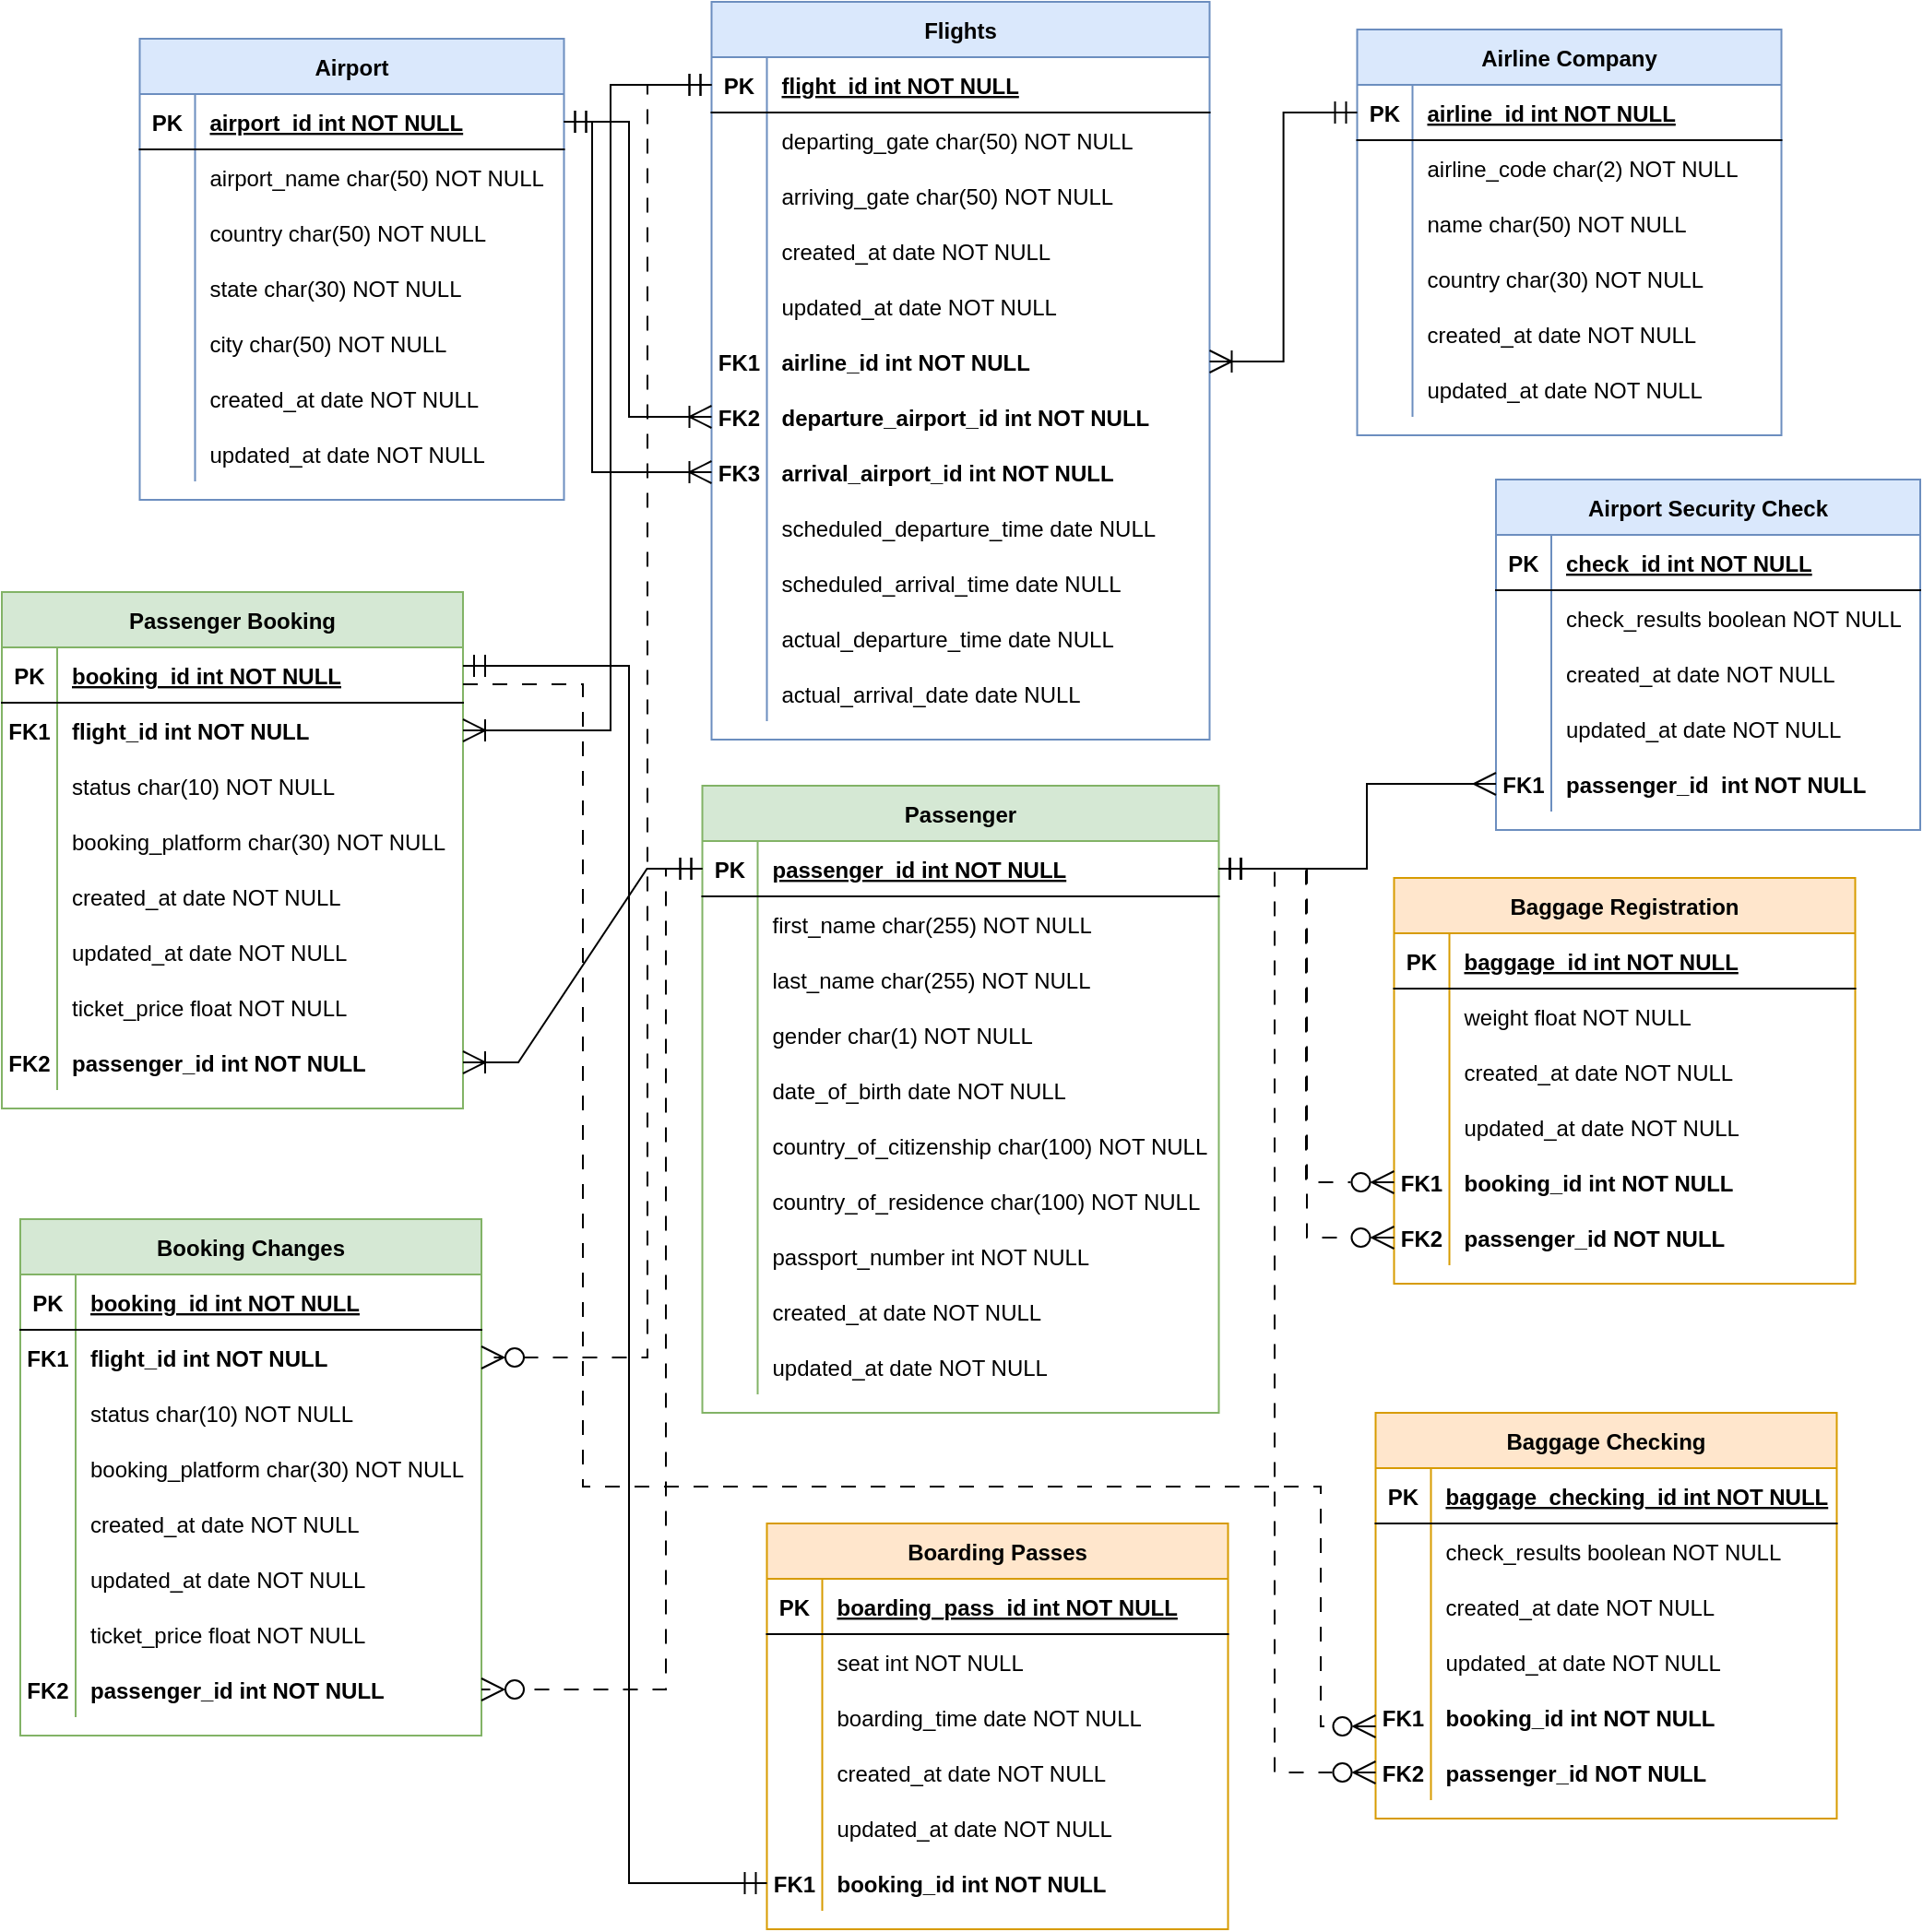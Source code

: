 <mxfile version="24.2.1" type="github">
  <diagram name="Page-1" id="2ca16b54-16f6-2749-3443-fa8db7711227">
    <mxGraphModel dx="1050" dy="653" grid="1" gridSize="10" guides="1" tooltips="1" connect="1" arrows="1" fold="1" page="1" pageScale="1.5" pageWidth="1100" pageHeight="850" background="none" math="0" shadow="0">
      <root>
        <mxCell id="0" />
        <mxCell id="1" parent="0" />
        <mxCell id="dIQh5cxcYu6PImuJjPMK-46" value="Airport" style="shape=table;startSize=30;container=1;collapsible=1;childLayout=tableLayout;fixedRows=1;rowLines=0;fontStyle=1;align=center;resizeLast=1;fillColor=#dae8fc;strokeColor=#6c8ebf;" parent="1" vertex="1">
          <mxGeometry x="384.75" y="80" width="230" height="250" as="geometry">
            <mxRectangle x="20" y="20" width="100" height="30" as="alternateBounds" />
          </mxGeometry>
        </mxCell>
        <mxCell id="dIQh5cxcYu6PImuJjPMK-47" value="" style="shape=partialRectangle;collapsible=0;dropTarget=0;pointerEvents=0;fillColor=none;points=[[0,0.5],[1,0.5]];portConstraint=eastwest;top=0;left=0;right=0;bottom=1;" parent="dIQh5cxcYu6PImuJjPMK-46" vertex="1">
          <mxGeometry y="30" width="230" height="30" as="geometry" />
        </mxCell>
        <mxCell id="dIQh5cxcYu6PImuJjPMK-48" value="PK" style="shape=partialRectangle;overflow=hidden;connectable=0;fillColor=none;top=0;left=0;bottom=0;right=0;fontStyle=1;" parent="dIQh5cxcYu6PImuJjPMK-47" vertex="1">
          <mxGeometry width="30" height="30" as="geometry">
            <mxRectangle width="30" height="30" as="alternateBounds" />
          </mxGeometry>
        </mxCell>
        <mxCell id="dIQh5cxcYu6PImuJjPMK-49" value="airport_id int NOT NULL " style="shape=partialRectangle;overflow=hidden;connectable=0;fillColor=none;top=0;left=0;bottom=0;right=0;align=left;spacingLeft=6;fontStyle=5;" parent="dIQh5cxcYu6PImuJjPMK-47" vertex="1">
          <mxGeometry x="30" width="200" height="30" as="geometry">
            <mxRectangle width="200" height="30" as="alternateBounds" />
          </mxGeometry>
        </mxCell>
        <mxCell id="dIQh5cxcYu6PImuJjPMK-50" value="" style="shape=partialRectangle;collapsible=0;dropTarget=0;pointerEvents=0;fillColor=none;points=[[0,0.5],[1,0.5]];portConstraint=eastwest;top=0;left=0;right=0;bottom=0;" parent="dIQh5cxcYu6PImuJjPMK-46" vertex="1">
          <mxGeometry y="60" width="230" height="30" as="geometry" />
        </mxCell>
        <mxCell id="dIQh5cxcYu6PImuJjPMK-51" value="" style="shape=partialRectangle;overflow=hidden;connectable=0;fillColor=none;top=0;left=0;bottom=0;right=0;" parent="dIQh5cxcYu6PImuJjPMK-50" vertex="1">
          <mxGeometry width="30" height="30" as="geometry">
            <mxRectangle width="30" height="30" as="alternateBounds" />
          </mxGeometry>
        </mxCell>
        <mxCell id="dIQh5cxcYu6PImuJjPMK-52" value="airport_name char(50) NOT NULL" style="shape=partialRectangle;overflow=hidden;connectable=0;fillColor=none;top=0;left=0;bottom=0;right=0;align=left;spacingLeft=6;" parent="dIQh5cxcYu6PImuJjPMK-50" vertex="1">
          <mxGeometry x="30" width="200" height="30" as="geometry">
            <mxRectangle width="200" height="30" as="alternateBounds" />
          </mxGeometry>
        </mxCell>
        <mxCell id="dIQh5cxcYu6PImuJjPMK-53" style="shape=partialRectangle;collapsible=0;dropTarget=0;pointerEvents=0;fillColor=none;points=[[0,0.5],[1,0.5]];portConstraint=eastwest;top=0;left=0;right=0;bottom=0;" parent="dIQh5cxcYu6PImuJjPMK-46" vertex="1">
          <mxGeometry y="90" width="230" height="30" as="geometry" />
        </mxCell>
        <mxCell id="dIQh5cxcYu6PImuJjPMK-54" style="shape=partialRectangle;overflow=hidden;connectable=0;fillColor=none;top=0;left=0;bottom=0;right=0;" parent="dIQh5cxcYu6PImuJjPMK-53" vertex="1">
          <mxGeometry width="30" height="30" as="geometry">
            <mxRectangle width="30" height="30" as="alternateBounds" />
          </mxGeometry>
        </mxCell>
        <mxCell id="dIQh5cxcYu6PImuJjPMK-55" value="country char(50) NOT NULL" style="shape=partialRectangle;overflow=hidden;connectable=0;fillColor=none;top=0;left=0;bottom=0;right=0;align=left;spacingLeft=6;" parent="dIQh5cxcYu6PImuJjPMK-53" vertex="1">
          <mxGeometry x="30" width="200" height="30" as="geometry">
            <mxRectangle width="200" height="30" as="alternateBounds" />
          </mxGeometry>
        </mxCell>
        <mxCell id="dIQh5cxcYu6PImuJjPMK-65" style="shape=partialRectangle;collapsible=0;dropTarget=0;pointerEvents=0;fillColor=none;points=[[0,0.5],[1,0.5]];portConstraint=eastwest;top=0;left=0;right=0;bottom=0;" parent="dIQh5cxcYu6PImuJjPMK-46" vertex="1">
          <mxGeometry y="120" width="230" height="30" as="geometry" />
        </mxCell>
        <mxCell id="dIQh5cxcYu6PImuJjPMK-66" style="shape=partialRectangle;overflow=hidden;connectable=0;fillColor=none;top=0;left=0;bottom=0;right=0;" parent="dIQh5cxcYu6PImuJjPMK-65" vertex="1">
          <mxGeometry width="30" height="30" as="geometry">
            <mxRectangle width="30" height="30" as="alternateBounds" />
          </mxGeometry>
        </mxCell>
        <mxCell id="dIQh5cxcYu6PImuJjPMK-67" value="state char(30) NOT NULL" style="shape=partialRectangle;overflow=hidden;connectable=0;fillColor=none;top=0;left=0;bottom=0;right=0;align=left;spacingLeft=6;" parent="dIQh5cxcYu6PImuJjPMK-65" vertex="1">
          <mxGeometry x="30" width="200" height="30" as="geometry">
            <mxRectangle width="200" height="30" as="alternateBounds" />
          </mxGeometry>
        </mxCell>
        <mxCell id="dIQh5cxcYu6PImuJjPMK-68" style="shape=partialRectangle;collapsible=0;dropTarget=0;pointerEvents=0;fillColor=none;points=[[0,0.5],[1,0.5]];portConstraint=eastwest;top=0;left=0;right=0;bottom=0;" parent="dIQh5cxcYu6PImuJjPMK-46" vertex="1">
          <mxGeometry y="150" width="230" height="30" as="geometry" />
        </mxCell>
        <mxCell id="dIQh5cxcYu6PImuJjPMK-69" style="shape=partialRectangle;overflow=hidden;connectable=0;fillColor=none;top=0;left=0;bottom=0;right=0;" parent="dIQh5cxcYu6PImuJjPMK-68" vertex="1">
          <mxGeometry width="30" height="30" as="geometry">
            <mxRectangle width="30" height="30" as="alternateBounds" />
          </mxGeometry>
        </mxCell>
        <mxCell id="dIQh5cxcYu6PImuJjPMK-70" value="city char(50) NOT NULL" style="shape=partialRectangle;overflow=hidden;connectable=0;fillColor=none;top=0;left=0;bottom=0;right=0;align=left;spacingLeft=6;" parent="dIQh5cxcYu6PImuJjPMK-68" vertex="1">
          <mxGeometry x="30" width="200" height="30" as="geometry">
            <mxRectangle width="200" height="30" as="alternateBounds" />
          </mxGeometry>
        </mxCell>
        <mxCell id="dIQh5cxcYu6PImuJjPMK-71" style="shape=partialRectangle;collapsible=0;dropTarget=0;pointerEvents=0;fillColor=none;points=[[0,0.5],[1,0.5]];portConstraint=eastwest;top=0;left=0;right=0;bottom=0;" parent="dIQh5cxcYu6PImuJjPMK-46" vertex="1">
          <mxGeometry y="180" width="230" height="30" as="geometry" />
        </mxCell>
        <mxCell id="dIQh5cxcYu6PImuJjPMK-72" style="shape=partialRectangle;overflow=hidden;connectable=0;fillColor=none;top=0;left=0;bottom=0;right=0;" parent="dIQh5cxcYu6PImuJjPMK-71" vertex="1">
          <mxGeometry width="30" height="30" as="geometry">
            <mxRectangle width="30" height="30" as="alternateBounds" />
          </mxGeometry>
        </mxCell>
        <mxCell id="dIQh5cxcYu6PImuJjPMK-73" value="created_at date NOT NULL" style="shape=partialRectangle;overflow=hidden;connectable=0;fillColor=none;top=0;left=0;bottom=0;right=0;align=left;spacingLeft=6;" parent="dIQh5cxcYu6PImuJjPMK-71" vertex="1">
          <mxGeometry x="30" width="200" height="30" as="geometry">
            <mxRectangle width="200" height="30" as="alternateBounds" />
          </mxGeometry>
        </mxCell>
        <mxCell id="dIQh5cxcYu6PImuJjPMK-74" style="shape=partialRectangle;collapsible=0;dropTarget=0;pointerEvents=0;fillColor=none;points=[[0,0.5],[1,0.5]];portConstraint=eastwest;top=0;left=0;right=0;bottom=0;" parent="dIQh5cxcYu6PImuJjPMK-46" vertex="1">
          <mxGeometry y="210" width="230" height="30" as="geometry" />
        </mxCell>
        <mxCell id="dIQh5cxcYu6PImuJjPMK-75" style="shape=partialRectangle;overflow=hidden;connectable=0;fillColor=none;top=0;left=0;bottom=0;right=0;" parent="dIQh5cxcYu6PImuJjPMK-74" vertex="1">
          <mxGeometry width="30" height="30" as="geometry">
            <mxRectangle width="30" height="30" as="alternateBounds" />
          </mxGeometry>
        </mxCell>
        <mxCell id="dIQh5cxcYu6PImuJjPMK-76" value="updated_at date NOT NULL" style="shape=partialRectangle;overflow=hidden;connectable=0;fillColor=none;top=0;left=0;bottom=0;right=0;align=left;spacingLeft=6;" parent="dIQh5cxcYu6PImuJjPMK-74" vertex="1">
          <mxGeometry x="30" width="200" height="30" as="geometry">
            <mxRectangle width="200" height="30" as="alternateBounds" />
          </mxGeometry>
        </mxCell>
        <mxCell id="dIQh5cxcYu6PImuJjPMK-91" value="Flights" style="shape=table;startSize=30;container=1;collapsible=1;childLayout=tableLayout;fixedRows=1;rowLines=0;fontStyle=1;align=center;resizeLast=1;fillColor=#dae8fc;strokeColor=#6c8ebf;" parent="1" vertex="1">
          <mxGeometry x="694.75" y="60" width="270" height="400" as="geometry">
            <mxRectangle x="20" y="20" width="100" height="30" as="alternateBounds" />
          </mxGeometry>
        </mxCell>
        <mxCell id="dIQh5cxcYu6PImuJjPMK-92" value="" style="shape=partialRectangle;collapsible=0;dropTarget=0;pointerEvents=0;fillColor=none;points=[[0,0.5],[1,0.5]];portConstraint=eastwest;top=0;left=0;right=0;bottom=1;" parent="dIQh5cxcYu6PImuJjPMK-91" vertex="1">
          <mxGeometry y="30" width="270" height="30" as="geometry" />
        </mxCell>
        <mxCell id="dIQh5cxcYu6PImuJjPMK-93" value="PK" style="shape=partialRectangle;overflow=hidden;connectable=0;fillColor=none;top=0;left=0;bottom=0;right=0;fontStyle=1;" parent="dIQh5cxcYu6PImuJjPMK-92" vertex="1">
          <mxGeometry width="30" height="30" as="geometry">
            <mxRectangle width="30" height="30" as="alternateBounds" />
          </mxGeometry>
        </mxCell>
        <mxCell id="dIQh5cxcYu6PImuJjPMK-94" value="flight_id int NOT NULL " style="shape=partialRectangle;overflow=hidden;connectable=0;fillColor=none;top=0;left=0;bottom=0;right=0;align=left;spacingLeft=6;fontStyle=5;" parent="dIQh5cxcYu6PImuJjPMK-92" vertex="1">
          <mxGeometry x="30" width="240" height="30" as="geometry">
            <mxRectangle width="240" height="30" as="alternateBounds" />
          </mxGeometry>
        </mxCell>
        <mxCell id="dIQh5cxcYu6PImuJjPMK-95" value="" style="shape=partialRectangle;collapsible=0;dropTarget=0;pointerEvents=0;fillColor=none;points=[[0,0.5],[1,0.5]];portConstraint=eastwest;top=0;left=0;right=0;bottom=0;" parent="dIQh5cxcYu6PImuJjPMK-91" vertex="1">
          <mxGeometry y="60" width="270" height="30" as="geometry" />
        </mxCell>
        <mxCell id="dIQh5cxcYu6PImuJjPMK-96" value="" style="shape=partialRectangle;overflow=hidden;connectable=0;fillColor=none;top=0;left=0;bottom=0;right=0;" parent="dIQh5cxcYu6PImuJjPMK-95" vertex="1">
          <mxGeometry width="30" height="30" as="geometry">
            <mxRectangle width="30" height="30" as="alternateBounds" />
          </mxGeometry>
        </mxCell>
        <mxCell id="dIQh5cxcYu6PImuJjPMK-97" value="departing_gate char(50) NOT NULL" style="shape=partialRectangle;overflow=hidden;connectable=0;fillColor=none;top=0;left=0;bottom=0;right=0;align=left;spacingLeft=6;" parent="dIQh5cxcYu6PImuJjPMK-95" vertex="1">
          <mxGeometry x="30" width="240" height="30" as="geometry">
            <mxRectangle width="240" height="30" as="alternateBounds" />
          </mxGeometry>
        </mxCell>
        <mxCell id="dIQh5cxcYu6PImuJjPMK-98" style="shape=partialRectangle;collapsible=0;dropTarget=0;pointerEvents=0;fillColor=none;points=[[0,0.5],[1,0.5]];portConstraint=eastwest;top=0;left=0;right=0;bottom=0;" parent="dIQh5cxcYu6PImuJjPMK-91" vertex="1">
          <mxGeometry y="90" width="270" height="30" as="geometry" />
        </mxCell>
        <mxCell id="dIQh5cxcYu6PImuJjPMK-99" style="shape=partialRectangle;overflow=hidden;connectable=0;fillColor=none;top=0;left=0;bottom=0;right=0;" parent="dIQh5cxcYu6PImuJjPMK-98" vertex="1">
          <mxGeometry width="30" height="30" as="geometry">
            <mxRectangle width="30" height="30" as="alternateBounds" />
          </mxGeometry>
        </mxCell>
        <mxCell id="dIQh5cxcYu6PImuJjPMK-100" value="arriving_gate char(50) NOT NULL" style="shape=partialRectangle;overflow=hidden;connectable=0;fillColor=none;top=0;left=0;bottom=0;right=0;align=left;spacingLeft=6;" parent="dIQh5cxcYu6PImuJjPMK-98" vertex="1">
          <mxGeometry x="30" width="240" height="30" as="geometry">
            <mxRectangle width="240" height="30" as="alternateBounds" />
          </mxGeometry>
        </mxCell>
        <mxCell id="dIQh5cxcYu6PImuJjPMK-101" style="shape=partialRectangle;collapsible=0;dropTarget=0;pointerEvents=0;fillColor=none;points=[[0,0.5],[1,0.5]];portConstraint=eastwest;top=0;left=0;right=0;bottom=0;" parent="dIQh5cxcYu6PImuJjPMK-91" vertex="1">
          <mxGeometry y="120" width="270" height="30" as="geometry" />
        </mxCell>
        <mxCell id="dIQh5cxcYu6PImuJjPMK-102" style="shape=partialRectangle;overflow=hidden;connectable=0;fillColor=none;top=0;left=0;bottom=0;right=0;" parent="dIQh5cxcYu6PImuJjPMK-101" vertex="1">
          <mxGeometry width="30" height="30" as="geometry">
            <mxRectangle width="30" height="30" as="alternateBounds" />
          </mxGeometry>
        </mxCell>
        <mxCell id="dIQh5cxcYu6PImuJjPMK-103" value="created_at date NOT NULL" style="shape=partialRectangle;overflow=hidden;connectable=0;fillColor=none;top=0;left=0;bottom=0;right=0;align=left;spacingLeft=6;" parent="dIQh5cxcYu6PImuJjPMK-101" vertex="1">
          <mxGeometry x="30" width="240" height="30" as="geometry">
            <mxRectangle width="240" height="30" as="alternateBounds" />
          </mxGeometry>
        </mxCell>
        <mxCell id="dIQh5cxcYu6PImuJjPMK-104" style="shape=partialRectangle;collapsible=0;dropTarget=0;pointerEvents=0;fillColor=none;points=[[0,0.5],[1,0.5]];portConstraint=eastwest;top=0;left=0;right=0;bottom=0;" parent="dIQh5cxcYu6PImuJjPMK-91" vertex="1">
          <mxGeometry y="150" width="270" height="30" as="geometry" />
        </mxCell>
        <mxCell id="dIQh5cxcYu6PImuJjPMK-105" style="shape=partialRectangle;overflow=hidden;connectable=0;fillColor=none;top=0;left=0;bottom=0;right=0;" parent="dIQh5cxcYu6PImuJjPMK-104" vertex="1">
          <mxGeometry width="30" height="30" as="geometry">
            <mxRectangle width="30" height="30" as="alternateBounds" />
          </mxGeometry>
        </mxCell>
        <mxCell id="dIQh5cxcYu6PImuJjPMK-106" value="updated_at date NOT NULL" style="shape=partialRectangle;overflow=hidden;connectable=0;fillColor=none;top=0;left=0;bottom=0;right=0;align=left;spacingLeft=6;" parent="dIQh5cxcYu6PImuJjPMK-104" vertex="1">
          <mxGeometry x="30" width="240" height="30" as="geometry">
            <mxRectangle width="240" height="30" as="alternateBounds" />
          </mxGeometry>
        </mxCell>
        <mxCell id="dIQh5cxcYu6PImuJjPMK-107" style="shape=partialRectangle;collapsible=0;dropTarget=0;pointerEvents=0;fillColor=none;points=[[0,0.5],[1,0.5]];portConstraint=eastwest;top=0;left=0;right=0;bottom=0;" parent="dIQh5cxcYu6PImuJjPMK-91" vertex="1">
          <mxGeometry y="180" width="270" height="30" as="geometry" />
        </mxCell>
        <mxCell id="dIQh5cxcYu6PImuJjPMK-108" value="FK1" style="shape=partialRectangle;overflow=hidden;connectable=0;fillColor=none;top=0;left=0;bottom=0;right=0;fontStyle=1" parent="dIQh5cxcYu6PImuJjPMK-107" vertex="1">
          <mxGeometry width="30" height="30" as="geometry">
            <mxRectangle width="30" height="30" as="alternateBounds" />
          </mxGeometry>
        </mxCell>
        <mxCell id="dIQh5cxcYu6PImuJjPMK-109" value="airline_id int NOT NULL" style="shape=partialRectangle;overflow=hidden;connectable=0;fillColor=none;top=0;left=0;bottom=0;right=0;align=left;spacingLeft=6;fontStyle=1" parent="dIQh5cxcYu6PImuJjPMK-107" vertex="1">
          <mxGeometry x="30" width="240" height="30" as="geometry">
            <mxRectangle width="240" height="30" as="alternateBounds" />
          </mxGeometry>
        </mxCell>
        <mxCell id="dIQh5cxcYu6PImuJjPMK-110" style="shape=partialRectangle;collapsible=0;dropTarget=0;pointerEvents=0;fillColor=none;points=[[0,0.5],[1,0.5]];portConstraint=eastwest;top=0;left=0;right=0;bottom=0;" parent="dIQh5cxcYu6PImuJjPMK-91" vertex="1">
          <mxGeometry y="210" width="270" height="30" as="geometry" />
        </mxCell>
        <mxCell id="dIQh5cxcYu6PImuJjPMK-111" value="FK2" style="shape=partialRectangle;overflow=hidden;connectable=0;fillColor=none;top=0;left=0;bottom=0;right=0;fontStyle=1" parent="dIQh5cxcYu6PImuJjPMK-110" vertex="1">
          <mxGeometry width="30" height="30" as="geometry">
            <mxRectangle width="30" height="30" as="alternateBounds" />
          </mxGeometry>
        </mxCell>
        <mxCell id="dIQh5cxcYu6PImuJjPMK-112" value="departure_airport_id int NOT NULL" style="shape=partialRectangle;overflow=hidden;connectable=0;fillColor=none;top=0;left=0;bottom=0;right=0;align=left;spacingLeft=6;fontStyle=1" parent="dIQh5cxcYu6PImuJjPMK-110" vertex="1">
          <mxGeometry x="30" width="240" height="30" as="geometry">
            <mxRectangle width="240" height="30" as="alternateBounds" />
          </mxGeometry>
        </mxCell>
        <mxCell id="dIQh5cxcYu6PImuJjPMK-113" style="shape=partialRectangle;collapsible=0;dropTarget=0;pointerEvents=0;fillColor=none;points=[[0,0.5],[1,0.5]];portConstraint=eastwest;top=0;left=0;right=0;bottom=0;" parent="dIQh5cxcYu6PImuJjPMK-91" vertex="1">
          <mxGeometry y="240" width="270" height="30" as="geometry" />
        </mxCell>
        <mxCell id="dIQh5cxcYu6PImuJjPMK-114" value="FK3" style="shape=partialRectangle;overflow=hidden;connectable=0;fillColor=none;top=0;left=0;bottom=0;right=0;fontStyle=1" parent="dIQh5cxcYu6PImuJjPMK-113" vertex="1">
          <mxGeometry width="30" height="30" as="geometry">
            <mxRectangle width="30" height="30" as="alternateBounds" />
          </mxGeometry>
        </mxCell>
        <mxCell id="dIQh5cxcYu6PImuJjPMK-115" value="arrival_airport_id int NOT NULL" style="shape=partialRectangle;overflow=hidden;connectable=0;fillColor=none;top=0;left=0;bottom=0;right=0;align=left;spacingLeft=6;fontStyle=1" parent="dIQh5cxcYu6PImuJjPMK-113" vertex="1">
          <mxGeometry x="30" width="240" height="30" as="geometry">
            <mxRectangle width="240" height="30" as="alternateBounds" />
          </mxGeometry>
        </mxCell>
        <mxCell id="dIQh5cxcYu6PImuJjPMK-116" style="shape=partialRectangle;collapsible=0;dropTarget=0;pointerEvents=0;fillColor=none;points=[[0,0.5],[1,0.5]];portConstraint=eastwest;top=0;left=0;right=0;bottom=0;" parent="dIQh5cxcYu6PImuJjPMK-91" vertex="1">
          <mxGeometry y="270" width="270" height="30" as="geometry" />
        </mxCell>
        <mxCell id="dIQh5cxcYu6PImuJjPMK-117" style="shape=partialRectangle;overflow=hidden;connectable=0;fillColor=none;top=0;left=0;bottom=0;right=0;" parent="dIQh5cxcYu6PImuJjPMK-116" vertex="1">
          <mxGeometry width="30" height="30" as="geometry">
            <mxRectangle width="30" height="30" as="alternateBounds" />
          </mxGeometry>
        </mxCell>
        <mxCell id="dIQh5cxcYu6PImuJjPMK-118" value="scheduled_departure_time date NULL" style="shape=partialRectangle;overflow=hidden;connectable=0;fillColor=none;top=0;left=0;bottom=0;right=0;align=left;spacingLeft=6;" parent="dIQh5cxcYu6PImuJjPMK-116" vertex="1">
          <mxGeometry x="30" width="240" height="30" as="geometry">
            <mxRectangle width="240" height="30" as="alternateBounds" />
          </mxGeometry>
        </mxCell>
        <mxCell id="dIQh5cxcYu6PImuJjPMK-119" style="shape=partialRectangle;collapsible=0;dropTarget=0;pointerEvents=0;fillColor=none;points=[[0,0.5],[1,0.5]];portConstraint=eastwest;top=0;left=0;right=0;bottom=0;" parent="dIQh5cxcYu6PImuJjPMK-91" vertex="1">
          <mxGeometry y="300" width="270" height="30" as="geometry" />
        </mxCell>
        <mxCell id="dIQh5cxcYu6PImuJjPMK-120" style="shape=partialRectangle;overflow=hidden;connectable=0;fillColor=none;top=0;left=0;bottom=0;right=0;" parent="dIQh5cxcYu6PImuJjPMK-119" vertex="1">
          <mxGeometry width="30" height="30" as="geometry">
            <mxRectangle width="30" height="30" as="alternateBounds" />
          </mxGeometry>
        </mxCell>
        <mxCell id="dIQh5cxcYu6PImuJjPMK-121" value="scheduled_arrival_time date NULL" style="shape=partialRectangle;overflow=hidden;connectable=0;fillColor=none;top=0;left=0;bottom=0;right=0;align=left;spacingLeft=6;" parent="dIQh5cxcYu6PImuJjPMK-119" vertex="1">
          <mxGeometry x="30" width="240" height="30" as="geometry">
            <mxRectangle width="240" height="30" as="alternateBounds" />
          </mxGeometry>
        </mxCell>
        <mxCell id="dIQh5cxcYu6PImuJjPMK-125" style="shape=partialRectangle;collapsible=0;dropTarget=0;pointerEvents=0;fillColor=none;points=[[0,0.5],[1,0.5]];portConstraint=eastwest;top=0;left=0;right=0;bottom=0;" parent="dIQh5cxcYu6PImuJjPMK-91" vertex="1">
          <mxGeometry y="330" width="270" height="30" as="geometry" />
        </mxCell>
        <mxCell id="dIQh5cxcYu6PImuJjPMK-126" style="shape=partialRectangle;overflow=hidden;connectable=0;fillColor=none;top=0;left=0;bottom=0;right=0;" parent="dIQh5cxcYu6PImuJjPMK-125" vertex="1">
          <mxGeometry width="30" height="30" as="geometry">
            <mxRectangle width="30" height="30" as="alternateBounds" />
          </mxGeometry>
        </mxCell>
        <mxCell id="dIQh5cxcYu6PImuJjPMK-127" value="actual_departure_time date NULL" style="shape=partialRectangle;overflow=hidden;connectable=0;fillColor=none;top=0;left=0;bottom=0;right=0;align=left;spacingLeft=6;" parent="dIQh5cxcYu6PImuJjPMK-125" vertex="1">
          <mxGeometry x="30" width="240" height="30" as="geometry">
            <mxRectangle width="240" height="30" as="alternateBounds" />
          </mxGeometry>
        </mxCell>
        <mxCell id="dIQh5cxcYu6PImuJjPMK-128" style="shape=partialRectangle;collapsible=0;dropTarget=0;pointerEvents=0;fillColor=none;points=[[0,0.5],[1,0.5]];portConstraint=eastwest;top=0;left=0;right=0;bottom=0;" parent="dIQh5cxcYu6PImuJjPMK-91" vertex="1">
          <mxGeometry y="360" width="270" height="30" as="geometry" />
        </mxCell>
        <mxCell id="dIQh5cxcYu6PImuJjPMK-129" style="shape=partialRectangle;overflow=hidden;connectable=0;fillColor=none;top=0;left=0;bottom=0;right=0;" parent="dIQh5cxcYu6PImuJjPMK-128" vertex="1">
          <mxGeometry width="30" height="30" as="geometry">
            <mxRectangle width="30" height="30" as="alternateBounds" />
          </mxGeometry>
        </mxCell>
        <mxCell id="dIQh5cxcYu6PImuJjPMK-130" value="actual_arrival_date date NULL" style="shape=partialRectangle;overflow=hidden;connectable=0;fillColor=none;top=0;left=0;bottom=0;right=0;align=left;spacingLeft=6;" parent="dIQh5cxcYu6PImuJjPMK-128" vertex="1">
          <mxGeometry x="30" width="240" height="30" as="geometry">
            <mxRectangle width="240" height="30" as="alternateBounds" />
          </mxGeometry>
        </mxCell>
        <mxCell id="dIQh5cxcYu6PImuJjPMK-139" value="Airline Company" style="shape=table;startSize=30;container=1;collapsible=1;childLayout=tableLayout;fixedRows=1;rowLines=0;fontStyle=1;align=center;resizeLast=1;fillColor=#dae8fc;strokeColor=#6c8ebf;" parent="1" vertex="1">
          <mxGeometry x="1044.75" y="75" width="230" height="220" as="geometry">
            <mxRectangle x="20" y="20" width="100" height="30" as="alternateBounds" />
          </mxGeometry>
        </mxCell>
        <mxCell id="dIQh5cxcYu6PImuJjPMK-140" value="" style="shape=partialRectangle;collapsible=0;dropTarget=0;pointerEvents=0;fillColor=none;points=[[0,0.5],[1,0.5]];portConstraint=eastwest;top=0;left=0;right=0;bottom=1;" parent="dIQh5cxcYu6PImuJjPMK-139" vertex="1">
          <mxGeometry y="30" width="230" height="30" as="geometry" />
        </mxCell>
        <mxCell id="dIQh5cxcYu6PImuJjPMK-141" value="PK" style="shape=partialRectangle;overflow=hidden;connectable=0;fillColor=none;top=0;left=0;bottom=0;right=0;fontStyle=1;" parent="dIQh5cxcYu6PImuJjPMK-140" vertex="1">
          <mxGeometry width="30" height="30" as="geometry">
            <mxRectangle width="30" height="30" as="alternateBounds" />
          </mxGeometry>
        </mxCell>
        <mxCell id="dIQh5cxcYu6PImuJjPMK-142" value="airline_id int NOT NULL " style="shape=partialRectangle;overflow=hidden;connectable=0;fillColor=none;top=0;left=0;bottom=0;right=0;align=left;spacingLeft=6;fontStyle=5;" parent="dIQh5cxcYu6PImuJjPMK-140" vertex="1">
          <mxGeometry x="30" width="200" height="30" as="geometry">
            <mxRectangle width="200" height="30" as="alternateBounds" />
          </mxGeometry>
        </mxCell>
        <mxCell id="dIQh5cxcYu6PImuJjPMK-143" value="" style="shape=partialRectangle;collapsible=0;dropTarget=0;pointerEvents=0;fillColor=none;points=[[0,0.5],[1,0.5]];portConstraint=eastwest;top=0;left=0;right=0;bottom=0;" parent="dIQh5cxcYu6PImuJjPMK-139" vertex="1">
          <mxGeometry y="60" width="230" height="30" as="geometry" />
        </mxCell>
        <mxCell id="dIQh5cxcYu6PImuJjPMK-144" value="" style="shape=partialRectangle;overflow=hidden;connectable=0;fillColor=none;top=0;left=0;bottom=0;right=0;" parent="dIQh5cxcYu6PImuJjPMK-143" vertex="1">
          <mxGeometry width="30" height="30" as="geometry">
            <mxRectangle width="30" height="30" as="alternateBounds" />
          </mxGeometry>
        </mxCell>
        <mxCell id="dIQh5cxcYu6PImuJjPMK-145" value="airline_code char(2) NOT NULL" style="shape=partialRectangle;overflow=hidden;connectable=0;fillColor=none;top=0;left=0;bottom=0;right=0;align=left;spacingLeft=6;" parent="dIQh5cxcYu6PImuJjPMK-143" vertex="1">
          <mxGeometry x="30" width="200" height="30" as="geometry">
            <mxRectangle width="200" height="30" as="alternateBounds" />
          </mxGeometry>
        </mxCell>
        <mxCell id="dIQh5cxcYu6PImuJjPMK-146" style="shape=partialRectangle;collapsible=0;dropTarget=0;pointerEvents=0;fillColor=none;points=[[0,0.5],[1,0.5]];portConstraint=eastwest;top=0;left=0;right=0;bottom=0;" parent="dIQh5cxcYu6PImuJjPMK-139" vertex="1">
          <mxGeometry y="90" width="230" height="30" as="geometry" />
        </mxCell>
        <mxCell id="dIQh5cxcYu6PImuJjPMK-147" style="shape=partialRectangle;overflow=hidden;connectable=0;fillColor=none;top=0;left=0;bottom=0;right=0;" parent="dIQh5cxcYu6PImuJjPMK-146" vertex="1">
          <mxGeometry width="30" height="30" as="geometry">
            <mxRectangle width="30" height="30" as="alternateBounds" />
          </mxGeometry>
        </mxCell>
        <mxCell id="dIQh5cxcYu6PImuJjPMK-148" value="name char(50) NOT NULL" style="shape=partialRectangle;overflow=hidden;connectable=0;fillColor=none;top=0;left=0;bottom=0;right=0;align=left;spacingLeft=6;" parent="dIQh5cxcYu6PImuJjPMK-146" vertex="1">
          <mxGeometry x="30" width="200" height="30" as="geometry">
            <mxRectangle width="200" height="30" as="alternateBounds" />
          </mxGeometry>
        </mxCell>
        <mxCell id="dIQh5cxcYu6PImuJjPMK-149" style="shape=partialRectangle;collapsible=0;dropTarget=0;pointerEvents=0;fillColor=none;points=[[0,0.5],[1,0.5]];portConstraint=eastwest;top=0;left=0;right=0;bottom=0;" parent="dIQh5cxcYu6PImuJjPMK-139" vertex="1">
          <mxGeometry y="120" width="230" height="30" as="geometry" />
        </mxCell>
        <mxCell id="dIQh5cxcYu6PImuJjPMK-150" style="shape=partialRectangle;overflow=hidden;connectable=0;fillColor=none;top=0;left=0;bottom=0;right=0;" parent="dIQh5cxcYu6PImuJjPMK-149" vertex="1">
          <mxGeometry width="30" height="30" as="geometry">
            <mxRectangle width="30" height="30" as="alternateBounds" />
          </mxGeometry>
        </mxCell>
        <mxCell id="dIQh5cxcYu6PImuJjPMK-151" value="country char(30) NOT NULL" style="shape=partialRectangle;overflow=hidden;connectable=0;fillColor=none;top=0;left=0;bottom=0;right=0;align=left;spacingLeft=6;" parent="dIQh5cxcYu6PImuJjPMK-149" vertex="1">
          <mxGeometry x="30" width="200" height="30" as="geometry">
            <mxRectangle width="200" height="30" as="alternateBounds" />
          </mxGeometry>
        </mxCell>
        <mxCell id="dIQh5cxcYu6PImuJjPMK-152" style="shape=partialRectangle;collapsible=0;dropTarget=0;pointerEvents=0;fillColor=none;points=[[0,0.5],[1,0.5]];portConstraint=eastwest;top=0;left=0;right=0;bottom=0;" parent="dIQh5cxcYu6PImuJjPMK-139" vertex="1">
          <mxGeometry y="150" width="230" height="30" as="geometry" />
        </mxCell>
        <mxCell id="dIQh5cxcYu6PImuJjPMK-153" style="shape=partialRectangle;overflow=hidden;connectable=0;fillColor=none;top=0;left=0;bottom=0;right=0;" parent="dIQh5cxcYu6PImuJjPMK-152" vertex="1">
          <mxGeometry width="30" height="30" as="geometry">
            <mxRectangle width="30" height="30" as="alternateBounds" />
          </mxGeometry>
        </mxCell>
        <mxCell id="dIQh5cxcYu6PImuJjPMK-154" value="created_at date NOT NULL" style="shape=partialRectangle;overflow=hidden;connectable=0;fillColor=none;top=0;left=0;bottom=0;right=0;align=left;spacingLeft=6;" parent="dIQh5cxcYu6PImuJjPMK-152" vertex="1">
          <mxGeometry x="30" width="200" height="30" as="geometry">
            <mxRectangle width="200" height="30" as="alternateBounds" />
          </mxGeometry>
        </mxCell>
        <mxCell id="dIQh5cxcYu6PImuJjPMK-155" style="shape=partialRectangle;collapsible=0;dropTarget=0;pointerEvents=0;fillColor=none;points=[[0,0.5],[1,0.5]];portConstraint=eastwest;top=0;left=0;right=0;bottom=0;" parent="dIQh5cxcYu6PImuJjPMK-139" vertex="1">
          <mxGeometry y="180" width="230" height="30" as="geometry" />
        </mxCell>
        <mxCell id="dIQh5cxcYu6PImuJjPMK-156" style="shape=partialRectangle;overflow=hidden;connectable=0;fillColor=none;top=0;left=0;bottom=0;right=0;" parent="dIQh5cxcYu6PImuJjPMK-155" vertex="1">
          <mxGeometry width="30" height="30" as="geometry">
            <mxRectangle width="30" height="30" as="alternateBounds" />
          </mxGeometry>
        </mxCell>
        <mxCell id="dIQh5cxcYu6PImuJjPMK-157" value="updated_at date NOT NULL" style="shape=partialRectangle;overflow=hidden;connectable=0;fillColor=none;top=0;left=0;bottom=0;right=0;align=left;spacingLeft=6;" parent="dIQh5cxcYu6PImuJjPMK-155" vertex="1">
          <mxGeometry x="30" width="200" height="30" as="geometry">
            <mxRectangle width="200" height="30" as="alternateBounds" />
          </mxGeometry>
        </mxCell>
        <mxCell id="dIQh5cxcYu6PImuJjPMK-162" value="" style="edgeStyle=orthogonalEdgeStyle;fontSize=12;html=1;endArrow=ERoneToMany;startArrow=ERmandOne;rounded=0;entryX=0;entryY=0.5;entryDx=0;entryDy=0;endSize=10;startSize=10;" parent="1" source="dIQh5cxcYu6PImuJjPMK-47" target="dIQh5cxcYu6PImuJjPMK-110" edge="1">
          <mxGeometry width="100" height="100" relative="1" as="geometry">
            <mxPoint x="615" y="125" as="sourcePoint" />
            <mxPoint x="604.75" y="425" as="targetPoint" />
            <Array as="points">
              <mxPoint x="650" y="125" />
              <mxPoint x="650" y="285" />
            </Array>
          </mxGeometry>
        </mxCell>
        <mxCell id="dIQh5cxcYu6PImuJjPMK-163" value="" style="edgeStyle=orthogonalEdgeStyle;fontSize=12;html=1;endArrow=ERoneToMany;startArrow=ERmandOne;rounded=0;entryX=0;entryY=0.5;entryDx=0;entryDy=0;endSize=10;startSize=10;exitX=1;exitY=0.5;exitDx=0;exitDy=0;" parent="1" source="dIQh5cxcYu6PImuJjPMK-47" target="dIQh5cxcYu6PImuJjPMK-113" edge="1">
          <mxGeometry width="100" height="100" relative="1" as="geometry">
            <mxPoint x="614.75" y="135" as="sourcePoint" />
            <mxPoint x="724.75" y="320" as="targetPoint" />
            <Array as="points">
              <mxPoint x="630" y="125" />
              <mxPoint x="630" y="315" />
            </Array>
          </mxGeometry>
        </mxCell>
        <mxCell id="dIQh5cxcYu6PImuJjPMK-175" value="Passenger Booking" style="shape=table;startSize=30;container=1;collapsible=1;childLayout=tableLayout;fixedRows=1;rowLines=0;fontStyle=1;align=center;resizeLast=1;fillColor=#d5e8d4;strokeColor=#82b366;" parent="1" vertex="1">
          <mxGeometry x="310" y="380" width="250" height="280" as="geometry" />
        </mxCell>
        <mxCell id="dIQh5cxcYu6PImuJjPMK-176" value="" style="shape=partialRectangle;collapsible=0;dropTarget=0;pointerEvents=0;fillColor=none;points=[[0,0.5],[1,0.5]];portConstraint=eastwest;top=0;left=0;right=0;bottom=1;" parent="dIQh5cxcYu6PImuJjPMK-175" vertex="1">
          <mxGeometry y="30" width="250" height="30" as="geometry" />
        </mxCell>
        <mxCell id="dIQh5cxcYu6PImuJjPMK-177" value="PK" style="shape=partialRectangle;overflow=hidden;connectable=0;fillColor=none;top=0;left=0;bottom=0;right=0;fontStyle=1;" parent="dIQh5cxcYu6PImuJjPMK-176" vertex="1">
          <mxGeometry width="30" height="30" as="geometry">
            <mxRectangle width="30" height="30" as="alternateBounds" />
          </mxGeometry>
        </mxCell>
        <mxCell id="dIQh5cxcYu6PImuJjPMK-178" value="booking_id int NOT NULL " style="shape=partialRectangle;overflow=hidden;connectable=0;fillColor=none;top=0;left=0;bottom=0;right=0;align=left;spacingLeft=6;fontStyle=5;" parent="dIQh5cxcYu6PImuJjPMK-176" vertex="1">
          <mxGeometry x="30" width="220" height="30" as="geometry">
            <mxRectangle width="220" height="30" as="alternateBounds" />
          </mxGeometry>
        </mxCell>
        <mxCell id="dIQh5cxcYu6PImuJjPMK-179" value="" style="shape=partialRectangle;collapsible=0;dropTarget=0;pointerEvents=0;fillColor=none;points=[[0,0.5],[1,0.5]];portConstraint=eastwest;top=0;left=0;right=0;bottom=0;" parent="dIQh5cxcYu6PImuJjPMK-175" vertex="1">
          <mxGeometry y="60" width="250" height="30" as="geometry" />
        </mxCell>
        <mxCell id="dIQh5cxcYu6PImuJjPMK-180" value="FK1" style="shape=partialRectangle;overflow=hidden;connectable=0;fillColor=none;top=0;left=0;bottom=0;right=0;fontStyle=1" parent="dIQh5cxcYu6PImuJjPMK-179" vertex="1">
          <mxGeometry width="30" height="30" as="geometry">
            <mxRectangle width="30" height="30" as="alternateBounds" />
          </mxGeometry>
        </mxCell>
        <mxCell id="dIQh5cxcYu6PImuJjPMK-181" value="flight_id int NOT NULL" style="shape=partialRectangle;overflow=hidden;connectable=0;fillColor=none;top=0;left=0;bottom=0;right=0;align=left;spacingLeft=6;fontStyle=1" parent="dIQh5cxcYu6PImuJjPMK-179" vertex="1">
          <mxGeometry x="30" width="220" height="30" as="geometry">
            <mxRectangle width="220" height="30" as="alternateBounds" />
          </mxGeometry>
        </mxCell>
        <mxCell id="dIQh5cxcYu6PImuJjPMK-182" value="" style="shape=partialRectangle;collapsible=0;dropTarget=0;pointerEvents=0;fillColor=none;points=[[0,0.5],[1,0.5]];portConstraint=eastwest;top=0;left=0;right=0;bottom=0;" parent="dIQh5cxcYu6PImuJjPMK-175" vertex="1">
          <mxGeometry y="90" width="250" height="30" as="geometry" />
        </mxCell>
        <mxCell id="dIQh5cxcYu6PImuJjPMK-183" value="" style="shape=partialRectangle;overflow=hidden;connectable=0;fillColor=none;top=0;left=0;bottom=0;right=0;" parent="dIQh5cxcYu6PImuJjPMK-182" vertex="1">
          <mxGeometry width="30" height="30" as="geometry">
            <mxRectangle width="30" height="30" as="alternateBounds" />
          </mxGeometry>
        </mxCell>
        <mxCell id="dIQh5cxcYu6PImuJjPMK-184" value="status char(10) NOT NULL" style="shape=partialRectangle;overflow=hidden;connectable=0;fillColor=none;top=0;left=0;bottom=0;right=0;align=left;spacingLeft=6;" parent="dIQh5cxcYu6PImuJjPMK-182" vertex="1">
          <mxGeometry x="30" width="220" height="30" as="geometry">
            <mxRectangle width="220" height="30" as="alternateBounds" />
          </mxGeometry>
        </mxCell>
        <mxCell id="dIQh5cxcYu6PImuJjPMK-185" style="shape=partialRectangle;collapsible=0;dropTarget=0;pointerEvents=0;fillColor=none;points=[[0,0.5],[1,0.5]];portConstraint=eastwest;top=0;left=0;right=0;bottom=0;" parent="dIQh5cxcYu6PImuJjPMK-175" vertex="1">
          <mxGeometry y="120" width="250" height="30" as="geometry" />
        </mxCell>
        <mxCell id="dIQh5cxcYu6PImuJjPMK-186" style="shape=partialRectangle;overflow=hidden;connectable=0;fillColor=none;top=0;left=0;bottom=0;right=0;" parent="dIQh5cxcYu6PImuJjPMK-185" vertex="1">
          <mxGeometry width="30" height="30" as="geometry">
            <mxRectangle width="30" height="30" as="alternateBounds" />
          </mxGeometry>
        </mxCell>
        <mxCell id="dIQh5cxcYu6PImuJjPMK-187" value="booking_platform char(30) NOT NULL" style="shape=partialRectangle;overflow=hidden;connectable=0;fillColor=none;top=0;left=0;bottom=0;right=0;align=left;spacingLeft=6;" parent="dIQh5cxcYu6PImuJjPMK-185" vertex="1">
          <mxGeometry x="30" width="220" height="30" as="geometry">
            <mxRectangle width="220" height="30" as="alternateBounds" />
          </mxGeometry>
        </mxCell>
        <mxCell id="dIQh5cxcYu6PImuJjPMK-188" style="shape=partialRectangle;collapsible=0;dropTarget=0;pointerEvents=0;fillColor=none;points=[[0,0.5],[1,0.5]];portConstraint=eastwest;top=0;left=0;right=0;bottom=0;" parent="dIQh5cxcYu6PImuJjPMK-175" vertex="1">
          <mxGeometry y="150" width="250" height="30" as="geometry" />
        </mxCell>
        <mxCell id="dIQh5cxcYu6PImuJjPMK-189" style="shape=partialRectangle;overflow=hidden;connectable=0;fillColor=none;top=0;left=0;bottom=0;right=0;" parent="dIQh5cxcYu6PImuJjPMK-188" vertex="1">
          <mxGeometry width="30" height="30" as="geometry">
            <mxRectangle width="30" height="30" as="alternateBounds" />
          </mxGeometry>
        </mxCell>
        <mxCell id="dIQh5cxcYu6PImuJjPMK-190" value="created_at date NOT NULL" style="shape=partialRectangle;overflow=hidden;connectable=0;fillColor=none;top=0;left=0;bottom=0;right=0;align=left;spacingLeft=6;" parent="dIQh5cxcYu6PImuJjPMK-188" vertex="1">
          <mxGeometry x="30" width="220" height="30" as="geometry">
            <mxRectangle width="220" height="30" as="alternateBounds" />
          </mxGeometry>
        </mxCell>
        <mxCell id="dIQh5cxcYu6PImuJjPMK-191" style="shape=partialRectangle;collapsible=0;dropTarget=0;pointerEvents=0;fillColor=none;points=[[0,0.5],[1,0.5]];portConstraint=eastwest;top=0;left=0;right=0;bottom=0;" parent="dIQh5cxcYu6PImuJjPMK-175" vertex="1">
          <mxGeometry y="180" width="250" height="30" as="geometry" />
        </mxCell>
        <mxCell id="dIQh5cxcYu6PImuJjPMK-192" style="shape=partialRectangle;overflow=hidden;connectable=0;fillColor=none;top=0;left=0;bottom=0;right=0;" parent="dIQh5cxcYu6PImuJjPMK-191" vertex="1">
          <mxGeometry width="30" height="30" as="geometry">
            <mxRectangle width="30" height="30" as="alternateBounds" />
          </mxGeometry>
        </mxCell>
        <mxCell id="dIQh5cxcYu6PImuJjPMK-193" value="updated_at date NOT NULL" style="shape=partialRectangle;overflow=hidden;connectable=0;fillColor=none;top=0;left=0;bottom=0;right=0;align=left;spacingLeft=6;" parent="dIQh5cxcYu6PImuJjPMK-191" vertex="1">
          <mxGeometry x="30" width="220" height="30" as="geometry">
            <mxRectangle width="220" height="30" as="alternateBounds" />
          </mxGeometry>
        </mxCell>
        <mxCell id="dIQh5cxcYu6PImuJjPMK-194" style="shape=partialRectangle;collapsible=0;dropTarget=0;pointerEvents=0;fillColor=none;points=[[0,0.5],[1,0.5]];portConstraint=eastwest;top=0;left=0;right=0;bottom=0;" parent="dIQh5cxcYu6PImuJjPMK-175" vertex="1">
          <mxGeometry y="210" width="250" height="30" as="geometry" />
        </mxCell>
        <mxCell id="dIQh5cxcYu6PImuJjPMK-195" style="shape=partialRectangle;overflow=hidden;connectable=0;fillColor=none;top=0;left=0;bottom=0;right=0;" parent="dIQh5cxcYu6PImuJjPMK-194" vertex="1">
          <mxGeometry width="30" height="30" as="geometry">
            <mxRectangle width="30" height="30" as="alternateBounds" />
          </mxGeometry>
        </mxCell>
        <mxCell id="dIQh5cxcYu6PImuJjPMK-196" value="ticket_price float NOT NULL" style="shape=partialRectangle;overflow=hidden;connectable=0;fillColor=none;top=0;left=0;bottom=0;right=0;align=left;spacingLeft=6;" parent="dIQh5cxcYu6PImuJjPMK-194" vertex="1">
          <mxGeometry x="30" width="220" height="30" as="geometry">
            <mxRectangle width="220" height="30" as="alternateBounds" />
          </mxGeometry>
        </mxCell>
        <mxCell id="dIQh5cxcYu6PImuJjPMK-197" style="shape=partialRectangle;collapsible=0;dropTarget=0;pointerEvents=0;fillColor=none;points=[[0,0.5],[1,0.5]];portConstraint=eastwest;top=0;left=0;right=0;bottom=0;" parent="dIQh5cxcYu6PImuJjPMK-175" vertex="1">
          <mxGeometry y="240" width="250" height="30" as="geometry" />
        </mxCell>
        <mxCell id="dIQh5cxcYu6PImuJjPMK-198" value="FK2" style="shape=partialRectangle;overflow=hidden;connectable=0;fillColor=none;top=0;left=0;bottom=0;right=0;fontStyle=1" parent="dIQh5cxcYu6PImuJjPMK-197" vertex="1">
          <mxGeometry width="30" height="30" as="geometry">
            <mxRectangle width="30" height="30" as="alternateBounds" />
          </mxGeometry>
        </mxCell>
        <mxCell id="dIQh5cxcYu6PImuJjPMK-199" value="passenger_id int NOT NULL" style="shape=partialRectangle;overflow=hidden;connectable=0;fillColor=none;top=0;left=0;bottom=0;right=0;align=left;spacingLeft=6;fontStyle=1" parent="dIQh5cxcYu6PImuJjPMK-197" vertex="1">
          <mxGeometry x="30" width="220" height="30" as="geometry">
            <mxRectangle width="220" height="30" as="alternateBounds" />
          </mxGeometry>
        </mxCell>
        <mxCell id="dIQh5cxcYu6PImuJjPMK-222" value="Passenger" style="shape=table;startSize=30;container=1;collapsible=1;childLayout=tableLayout;fixedRows=1;rowLines=0;fontStyle=1;align=center;resizeLast=1;fillColor=#d5e8d4;strokeColor=#82b366;" parent="1" vertex="1">
          <mxGeometry x="689.75" y="485" width="280" height="340" as="geometry" />
        </mxCell>
        <mxCell id="dIQh5cxcYu6PImuJjPMK-223" value="" style="shape=partialRectangle;collapsible=0;dropTarget=0;pointerEvents=0;fillColor=none;points=[[0,0.5],[1,0.5]];portConstraint=eastwest;top=0;left=0;right=0;bottom=1;" parent="dIQh5cxcYu6PImuJjPMK-222" vertex="1">
          <mxGeometry y="30" width="280" height="30" as="geometry" />
        </mxCell>
        <mxCell id="dIQh5cxcYu6PImuJjPMK-224" value="PK" style="shape=partialRectangle;overflow=hidden;connectable=0;fillColor=none;top=0;left=0;bottom=0;right=0;fontStyle=1;" parent="dIQh5cxcYu6PImuJjPMK-223" vertex="1">
          <mxGeometry width="30" height="30" as="geometry">
            <mxRectangle width="30" height="30" as="alternateBounds" />
          </mxGeometry>
        </mxCell>
        <mxCell id="dIQh5cxcYu6PImuJjPMK-225" value="passenger_id int NOT NULL " style="shape=partialRectangle;overflow=hidden;connectable=0;fillColor=none;top=0;left=0;bottom=0;right=0;align=left;spacingLeft=6;fontStyle=5;" parent="dIQh5cxcYu6PImuJjPMK-223" vertex="1">
          <mxGeometry x="30" width="250" height="30" as="geometry">
            <mxRectangle width="250" height="30" as="alternateBounds" />
          </mxGeometry>
        </mxCell>
        <mxCell id="dIQh5cxcYu6PImuJjPMK-226" value="" style="shape=partialRectangle;collapsible=0;dropTarget=0;pointerEvents=0;fillColor=none;points=[[0,0.5],[1,0.5]];portConstraint=eastwest;top=0;left=0;right=0;bottom=0;" parent="dIQh5cxcYu6PImuJjPMK-222" vertex="1">
          <mxGeometry y="60" width="280" height="30" as="geometry" />
        </mxCell>
        <mxCell id="dIQh5cxcYu6PImuJjPMK-227" value="" style="shape=partialRectangle;overflow=hidden;connectable=0;fillColor=none;top=0;left=0;bottom=0;right=0;" parent="dIQh5cxcYu6PImuJjPMK-226" vertex="1">
          <mxGeometry width="30" height="30" as="geometry">
            <mxRectangle width="30" height="30" as="alternateBounds" />
          </mxGeometry>
        </mxCell>
        <mxCell id="dIQh5cxcYu6PImuJjPMK-228" value="first_name char(255) NOT NULL" style="shape=partialRectangle;overflow=hidden;connectable=0;fillColor=none;top=0;left=0;bottom=0;right=0;align=left;spacingLeft=6;" parent="dIQh5cxcYu6PImuJjPMK-226" vertex="1">
          <mxGeometry x="30" width="250" height="30" as="geometry">
            <mxRectangle width="250" height="30" as="alternateBounds" />
          </mxGeometry>
        </mxCell>
        <mxCell id="dIQh5cxcYu6PImuJjPMK-229" value="" style="shape=partialRectangle;collapsible=0;dropTarget=0;pointerEvents=0;fillColor=none;points=[[0,0.5],[1,0.5]];portConstraint=eastwest;top=0;left=0;right=0;bottom=0;" parent="dIQh5cxcYu6PImuJjPMK-222" vertex="1">
          <mxGeometry y="90" width="280" height="30" as="geometry" />
        </mxCell>
        <mxCell id="dIQh5cxcYu6PImuJjPMK-230" value="" style="shape=partialRectangle;overflow=hidden;connectable=0;fillColor=none;top=0;left=0;bottom=0;right=0;" parent="dIQh5cxcYu6PImuJjPMK-229" vertex="1">
          <mxGeometry width="30" height="30" as="geometry">
            <mxRectangle width="30" height="30" as="alternateBounds" />
          </mxGeometry>
        </mxCell>
        <mxCell id="dIQh5cxcYu6PImuJjPMK-231" value="last_name char(255) NOT NULL" style="shape=partialRectangle;overflow=hidden;connectable=0;fillColor=none;top=0;left=0;bottom=0;right=0;align=left;spacingLeft=6;" parent="dIQh5cxcYu6PImuJjPMK-229" vertex="1">
          <mxGeometry x="30" width="250" height="30" as="geometry">
            <mxRectangle width="250" height="30" as="alternateBounds" />
          </mxGeometry>
        </mxCell>
        <mxCell id="dIQh5cxcYu6PImuJjPMK-232" style="shape=partialRectangle;collapsible=0;dropTarget=0;pointerEvents=0;fillColor=none;points=[[0,0.5],[1,0.5]];portConstraint=eastwest;top=0;left=0;right=0;bottom=0;" parent="dIQh5cxcYu6PImuJjPMK-222" vertex="1">
          <mxGeometry y="120" width="280" height="30" as="geometry" />
        </mxCell>
        <mxCell id="dIQh5cxcYu6PImuJjPMK-233" style="shape=partialRectangle;overflow=hidden;connectable=0;fillColor=none;top=0;left=0;bottom=0;right=0;" parent="dIQh5cxcYu6PImuJjPMK-232" vertex="1">
          <mxGeometry width="30" height="30" as="geometry">
            <mxRectangle width="30" height="30" as="alternateBounds" />
          </mxGeometry>
        </mxCell>
        <mxCell id="dIQh5cxcYu6PImuJjPMK-234" value="gender char(1) NOT NULL" style="shape=partialRectangle;overflow=hidden;connectable=0;fillColor=none;top=0;left=0;bottom=0;right=0;align=left;spacingLeft=6;" parent="dIQh5cxcYu6PImuJjPMK-232" vertex="1">
          <mxGeometry x="30" width="250" height="30" as="geometry">
            <mxRectangle width="250" height="30" as="alternateBounds" />
          </mxGeometry>
        </mxCell>
        <mxCell id="dIQh5cxcYu6PImuJjPMK-235" style="shape=partialRectangle;collapsible=0;dropTarget=0;pointerEvents=0;fillColor=none;points=[[0,0.5],[1,0.5]];portConstraint=eastwest;top=0;left=0;right=0;bottom=0;" parent="dIQh5cxcYu6PImuJjPMK-222" vertex="1">
          <mxGeometry y="150" width="280" height="30" as="geometry" />
        </mxCell>
        <mxCell id="dIQh5cxcYu6PImuJjPMK-236" style="shape=partialRectangle;overflow=hidden;connectable=0;fillColor=none;top=0;left=0;bottom=0;right=0;" parent="dIQh5cxcYu6PImuJjPMK-235" vertex="1">
          <mxGeometry width="30" height="30" as="geometry">
            <mxRectangle width="30" height="30" as="alternateBounds" />
          </mxGeometry>
        </mxCell>
        <mxCell id="dIQh5cxcYu6PImuJjPMK-237" value="date_of_birth date NOT NULL" style="shape=partialRectangle;overflow=hidden;connectable=0;fillColor=none;top=0;left=0;bottom=0;right=0;align=left;spacingLeft=6;" parent="dIQh5cxcYu6PImuJjPMK-235" vertex="1">
          <mxGeometry x="30" width="250" height="30" as="geometry">
            <mxRectangle width="250" height="30" as="alternateBounds" />
          </mxGeometry>
        </mxCell>
        <mxCell id="dIQh5cxcYu6PImuJjPMK-238" style="shape=partialRectangle;collapsible=0;dropTarget=0;pointerEvents=0;fillColor=none;points=[[0,0.5],[1,0.5]];portConstraint=eastwest;top=0;left=0;right=0;bottom=0;" parent="dIQh5cxcYu6PImuJjPMK-222" vertex="1">
          <mxGeometry y="180" width="280" height="30" as="geometry" />
        </mxCell>
        <mxCell id="dIQh5cxcYu6PImuJjPMK-239" style="shape=partialRectangle;overflow=hidden;connectable=0;fillColor=none;top=0;left=0;bottom=0;right=0;" parent="dIQh5cxcYu6PImuJjPMK-238" vertex="1">
          <mxGeometry width="30" height="30" as="geometry">
            <mxRectangle width="30" height="30" as="alternateBounds" />
          </mxGeometry>
        </mxCell>
        <mxCell id="dIQh5cxcYu6PImuJjPMK-240" value="country_of_citizenship char(100) NOT NULL" style="shape=partialRectangle;overflow=hidden;connectable=0;fillColor=none;top=0;left=0;bottom=0;right=0;align=left;spacingLeft=6;" parent="dIQh5cxcYu6PImuJjPMK-238" vertex="1">
          <mxGeometry x="30" width="250" height="30" as="geometry">
            <mxRectangle width="250" height="30" as="alternateBounds" />
          </mxGeometry>
        </mxCell>
        <mxCell id="dIQh5cxcYu6PImuJjPMK-241" style="shape=partialRectangle;collapsible=0;dropTarget=0;pointerEvents=0;fillColor=none;points=[[0,0.5],[1,0.5]];portConstraint=eastwest;top=0;left=0;right=0;bottom=0;" parent="dIQh5cxcYu6PImuJjPMK-222" vertex="1">
          <mxGeometry y="210" width="280" height="30" as="geometry" />
        </mxCell>
        <mxCell id="dIQh5cxcYu6PImuJjPMK-242" style="shape=partialRectangle;overflow=hidden;connectable=0;fillColor=none;top=0;left=0;bottom=0;right=0;" parent="dIQh5cxcYu6PImuJjPMK-241" vertex="1">
          <mxGeometry width="30" height="30" as="geometry">
            <mxRectangle width="30" height="30" as="alternateBounds" />
          </mxGeometry>
        </mxCell>
        <mxCell id="dIQh5cxcYu6PImuJjPMK-243" value="country_of_residence char(100) NOT NULL" style="shape=partialRectangle;overflow=hidden;connectable=0;fillColor=none;top=0;left=0;bottom=0;right=0;align=left;spacingLeft=6;" parent="dIQh5cxcYu6PImuJjPMK-241" vertex="1">
          <mxGeometry x="30" width="250" height="30" as="geometry">
            <mxRectangle width="250" height="30" as="alternateBounds" />
          </mxGeometry>
        </mxCell>
        <mxCell id="dIQh5cxcYu6PImuJjPMK-244" style="shape=partialRectangle;collapsible=0;dropTarget=0;pointerEvents=0;fillColor=none;points=[[0,0.5],[1,0.5]];portConstraint=eastwest;top=0;left=0;right=0;bottom=0;" parent="dIQh5cxcYu6PImuJjPMK-222" vertex="1">
          <mxGeometry y="240" width="280" height="30" as="geometry" />
        </mxCell>
        <mxCell id="dIQh5cxcYu6PImuJjPMK-245" value="" style="shape=partialRectangle;overflow=hidden;connectable=0;fillColor=none;top=0;left=0;bottom=0;right=0;" parent="dIQh5cxcYu6PImuJjPMK-244" vertex="1">
          <mxGeometry width="30" height="30" as="geometry">
            <mxRectangle width="30" height="30" as="alternateBounds" />
          </mxGeometry>
        </mxCell>
        <mxCell id="dIQh5cxcYu6PImuJjPMK-246" value="passport_number int NOT NULL" style="shape=partialRectangle;overflow=hidden;connectable=0;fillColor=none;top=0;left=0;bottom=0;right=0;align=left;spacingLeft=6;" parent="dIQh5cxcYu6PImuJjPMK-244" vertex="1">
          <mxGeometry x="30" width="250" height="30" as="geometry">
            <mxRectangle width="250" height="30" as="alternateBounds" />
          </mxGeometry>
        </mxCell>
        <mxCell id="dIQh5cxcYu6PImuJjPMK-250" style="shape=partialRectangle;collapsible=0;dropTarget=0;pointerEvents=0;fillColor=none;points=[[0,0.5],[1,0.5]];portConstraint=eastwest;top=0;left=0;right=0;bottom=0;" parent="dIQh5cxcYu6PImuJjPMK-222" vertex="1">
          <mxGeometry y="270" width="280" height="30" as="geometry" />
        </mxCell>
        <mxCell id="dIQh5cxcYu6PImuJjPMK-251" style="shape=partialRectangle;overflow=hidden;connectable=0;fillColor=none;top=0;left=0;bottom=0;right=0;" parent="dIQh5cxcYu6PImuJjPMK-250" vertex="1">
          <mxGeometry width="30" height="30" as="geometry">
            <mxRectangle width="30" height="30" as="alternateBounds" />
          </mxGeometry>
        </mxCell>
        <mxCell id="dIQh5cxcYu6PImuJjPMK-252" value="created_at date NOT NULL" style="shape=partialRectangle;overflow=hidden;connectable=0;fillColor=none;top=0;left=0;bottom=0;right=0;align=left;spacingLeft=6;" parent="dIQh5cxcYu6PImuJjPMK-250" vertex="1">
          <mxGeometry x="30" width="250" height="30" as="geometry">
            <mxRectangle width="250" height="30" as="alternateBounds" />
          </mxGeometry>
        </mxCell>
        <mxCell id="dIQh5cxcYu6PImuJjPMK-247" style="shape=partialRectangle;collapsible=0;dropTarget=0;pointerEvents=0;fillColor=none;points=[[0,0.5],[1,0.5]];portConstraint=eastwest;top=0;left=0;right=0;bottom=0;" parent="dIQh5cxcYu6PImuJjPMK-222" vertex="1">
          <mxGeometry y="300" width="280" height="30" as="geometry" />
        </mxCell>
        <mxCell id="dIQh5cxcYu6PImuJjPMK-248" style="shape=partialRectangle;overflow=hidden;connectable=0;fillColor=none;top=0;left=0;bottom=0;right=0;" parent="dIQh5cxcYu6PImuJjPMK-247" vertex="1">
          <mxGeometry width="30" height="30" as="geometry">
            <mxRectangle width="30" height="30" as="alternateBounds" />
          </mxGeometry>
        </mxCell>
        <mxCell id="dIQh5cxcYu6PImuJjPMK-249" value="updated_at date NOT NULL" style="shape=partialRectangle;overflow=hidden;connectable=0;fillColor=none;top=0;left=0;bottom=0;right=0;align=left;spacingLeft=6;" parent="dIQh5cxcYu6PImuJjPMK-247" vertex="1">
          <mxGeometry x="30" width="250" height="30" as="geometry">
            <mxRectangle width="250" height="30" as="alternateBounds" />
          </mxGeometry>
        </mxCell>
        <mxCell id="dIQh5cxcYu6PImuJjPMK-253" value="" style="edgeStyle=entityRelationEdgeStyle;fontSize=12;html=1;endArrow=ERoneToMany;startArrow=ERmandOne;rounded=0;entryX=1;entryY=0.5;entryDx=0;entryDy=0;exitX=0;exitY=0.5;exitDx=0;exitDy=0;endSize=10;startSize=10;" parent="1" source="dIQh5cxcYu6PImuJjPMK-223" target="dIQh5cxcYu6PImuJjPMK-197" edge="1">
          <mxGeometry width="100" height="100" relative="1" as="geometry">
            <mxPoint x="564.75" y="865" as="sourcePoint" />
            <mxPoint x="664.75" y="765" as="targetPoint" />
          </mxGeometry>
        </mxCell>
        <mxCell id="dIQh5cxcYu6PImuJjPMK-265" value="Booking Changes" style="shape=table;startSize=30;container=1;collapsible=1;childLayout=tableLayout;fixedRows=1;rowLines=0;fontStyle=1;align=center;resizeLast=1;fillColor=#d5e8d4;strokeColor=#82b366;" parent="1" vertex="1">
          <mxGeometry x="320" y="720" width="250" height="280" as="geometry" />
        </mxCell>
        <mxCell id="dIQh5cxcYu6PImuJjPMK-266" value="" style="shape=partialRectangle;collapsible=0;dropTarget=0;pointerEvents=0;fillColor=none;points=[[0,0.5],[1,0.5]];portConstraint=eastwest;top=0;left=0;right=0;bottom=1;" parent="dIQh5cxcYu6PImuJjPMK-265" vertex="1">
          <mxGeometry y="30" width="250" height="30" as="geometry" />
        </mxCell>
        <mxCell id="dIQh5cxcYu6PImuJjPMK-267" value="PK" style="shape=partialRectangle;overflow=hidden;connectable=0;fillColor=none;top=0;left=0;bottom=0;right=0;fontStyle=1;" parent="dIQh5cxcYu6PImuJjPMK-266" vertex="1">
          <mxGeometry width="30" height="30" as="geometry">
            <mxRectangle width="30" height="30" as="alternateBounds" />
          </mxGeometry>
        </mxCell>
        <mxCell id="dIQh5cxcYu6PImuJjPMK-268" value="booking_id int NOT NULL " style="shape=partialRectangle;overflow=hidden;connectable=0;fillColor=none;top=0;left=0;bottom=0;right=0;align=left;spacingLeft=6;fontStyle=5;" parent="dIQh5cxcYu6PImuJjPMK-266" vertex="1">
          <mxGeometry x="30" width="220" height="30" as="geometry">
            <mxRectangle width="220" height="30" as="alternateBounds" />
          </mxGeometry>
        </mxCell>
        <mxCell id="dIQh5cxcYu6PImuJjPMK-269" value="" style="shape=partialRectangle;collapsible=0;dropTarget=0;pointerEvents=0;fillColor=none;points=[[0,0.5],[1,0.5]];portConstraint=eastwest;top=0;left=0;right=0;bottom=0;" parent="dIQh5cxcYu6PImuJjPMK-265" vertex="1">
          <mxGeometry y="60" width="250" height="30" as="geometry" />
        </mxCell>
        <mxCell id="dIQh5cxcYu6PImuJjPMK-270" value="FK1" style="shape=partialRectangle;overflow=hidden;connectable=0;fillColor=none;top=0;left=0;bottom=0;right=0;fontStyle=1" parent="dIQh5cxcYu6PImuJjPMK-269" vertex="1">
          <mxGeometry width="30" height="30" as="geometry">
            <mxRectangle width="30" height="30" as="alternateBounds" />
          </mxGeometry>
        </mxCell>
        <mxCell id="dIQh5cxcYu6PImuJjPMK-271" value="flight_id int NOT NULL" style="shape=partialRectangle;overflow=hidden;connectable=0;fillColor=none;top=0;left=0;bottom=0;right=0;align=left;spacingLeft=6;fontStyle=1" parent="dIQh5cxcYu6PImuJjPMK-269" vertex="1">
          <mxGeometry x="30" width="220" height="30" as="geometry">
            <mxRectangle width="220" height="30" as="alternateBounds" />
          </mxGeometry>
        </mxCell>
        <mxCell id="dIQh5cxcYu6PImuJjPMK-272" value="" style="shape=partialRectangle;collapsible=0;dropTarget=0;pointerEvents=0;fillColor=none;points=[[0,0.5],[1,0.5]];portConstraint=eastwest;top=0;left=0;right=0;bottom=0;" parent="dIQh5cxcYu6PImuJjPMK-265" vertex="1">
          <mxGeometry y="90" width="250" height="30" as="geometry" />
        </mxCell>
        <mxCell id="dIQh5cxcYu6PImuJjPMK-273" value="" style="shape=partialRectangle;overflow=hidden;connectable=0;fillColor=none;top=0;left=0;bottom=0;right=0;" parent="dIQh5cxcYu6PImuJjPMK-272" vertex="1">
          <mxGeometry width="30" height="30" as="geometry">
            <mxRectangle width="30" height="30" as="alternateBounds" />
          </mxGeometry>
        </mxCell>
        <mxCell id="dIQh5cxcYu6PImuJjPMK-274" value="status char(10) NOT NULL" style="shape=partialRectangle;overflow=hidden;connectable=0;fillColor=none;top=0;left=0;bottom=0;right=0;align=left;spacingLeft=6;" parent="dIQh5cxcYu6PImuJjPMK-272" vertex="1">
          <mxGeometry x="30" width="220" height="30" as="geometry">
            <mxRectangle width="220" height="30" as="alternateBounds" />
          </mxGeometry>
        </mxCell>
        <mxCell id="dIQh5cxcYu6PImuJjPMK-275" style="shape=partialRectangle;collapsible=0;dropTarget=0;pointerEvents=0;fillColor=none;points=[[0,0.5],[1,0.5]];portConstraint=eastwest;top=0;left=0;right=0;bottom=0;" parent="dIQh5cxcYu6PImuJjPMK-265" vertex="1">
          <mxGeometry y="120" width="250" height="30" as="geometry" />
        </mxCell>
        <mxCell id="dIQh5cxcYu6PImuJjPMK-276" style="shape=partialRectangle;overflow=hidden;connectable=0;fillColor=none;top=0;left=0;bottom=0;right=0;" parent="dIQh5cxcYu6PImuJjPMK-275" vertex="1">
          <mxGeometry width="30" height="30" as="geometry">
            <mxRectangle width="30" height="30" as="alternateBounds" />
          </mxGeometry>
        </mxCell>
        <mxCell id="dIQh5cxcYu6PImuJjPMK-277" value="booking_platform char(30) NOT NULL" style="shape=partialRectangle;overflow=hidden;connectable=0;fillColor=none;top=0;left=0;bottom=0;right=0;align=left;spacingLeft=6;" parent="dIQh5cxcYu6PImuJjPMK-275" vertex="1">
          <mxGeometry x="30" width="220" height="30" as="geometry">
            <mxRectangle width="220" height="30" as="alternateBounds" />
          </mxGeometry>
        </mxCell>
        <mxCell id="dIQh5cxcYu6PImuJjPMK-278" style="shape=partialRectangle;collapsible=0;dropTarget=0;pointerEvents=0;fillColor=none;points=[[0,0.5],[1,0.5]];portConstraint=eastwest;top=0;left=0;right=0;bottom=0;" parent="dIQh5cxcYu6PImuJjPMK-265" vertex="1">
          <mxGeometry y="150" width="250" height="30" as="geometry" />
        </mxCell>
        <mxCell id="dIQh5cxcYu6PImuJjPMK-279" style="shape=partialRectangle;overflow=hidden;connectable=0;fillColor=none;top=0;left=0;bottom=0;right=0;" parent="dIQh5cxcYu6PImuJjPMK-278" vertex="1">
          <mxGeometry width="30" height="30" as="geometry">
            <mxRectangle width="30" height="30" as="alternateBounds" />
          </mxGeometry>
        </mxCell>
        <mxCell id="dIQh5cxcYu6PImuJjPMK-280" value="created_at date NOT NULL" style="shape=partialRectangle;overflow=hidden;connectable=0;fillColor=none;top=0;left=0;bottom=0;right=0;align=left;spacingLeft=6;" parent="dIQh5cxcYu6PImuJjPMK-278" vertex="1">
          <mxGeometry x="30" width="220" height="30" as="geometry">
            <mxRectangle width="220" height="30" as="alternateBounds" />
          </mxGeometry>
        </mxCell>
        <mxCell id="dIQh5cxcYu6PImuJjPMK-281" style="shape=partialRectangle;collapsible=0;dropTarget=0;pointerEvents=0;fillColor=none;points=[[0,0.5],[1,0.5]];portConstraint=eastwest;top=0;left=0;right=0;bottom=0;" parent="dIQh5cxcYu6PImuJjPMK-265" vertex="1">
          <mxGeometry y="180" width="250" height="30" as="geometry" />
        </mxCell>
        <mxCell id="dIQh5cxcYu6PImuJjPMK-282" style="shape=partialRectangle;overflow=hidden;connectable=0;fillColor=none;top=0;left=0;bottom=0;right=0;" parent="dIQh5cxcYu6PImuJjPMK-281" vertex="1">
          <mxGeometry width="30" height="30" as="geometry">
            <mxRectangle width="30" height="30" as="alternateBounds" />
          </mxGeometry>
        </mxCell>
        <mxCell id="dIQh5cxcYu6PImuJjPMK-283" value="updated_at date NOT NULL" style="shape=partialRectangle;overflow=hidden;connectable=0;fillColor=none;top=0;left=0;bottom=0;right=0;align=left;spacingLeft=6;" parent="dIQh5cxcYu6PImuJjPMK-281" vertex="1">
          <mxGeometry x="30" width="220" height="30" as="geometry">
            <mxRectangle width="220" height="30" as="alternateBounds" />
          </mxGeometry>
        </mxCell>
        <mxCell id="dIQh5cxcYu6PImuJjPMK-284" style="shape=partialRectangle;collapsible=0;dropTarget=0;pointerEvents=0;fillColor=none;points=[[0,0.5],[1,0.5]];portConstraint=eastwest;top=0;left=0;right=0;bottom=0;" parent="dIQh5cxcYu6PImuJjPMK-265" vertex="1">
          <mxGeometry y="210" width="250" height="30" as="geometry" />
        </mxCell>
        <mxCell id="dIQh5cxcYu6PImuJjPMK-285" style="shape=partialRectangle;overflow=hidden;connectable=0;fillColor=none;top=0;left=0;bottom=0;right=0;" parent="dIQh5cxcYu6PImuJjPMK-284" vertex="1">
          <mxGeometry width="30" height="30" as="geometry">
            <mxRectangle width="30" height="30" as="alternateBounds" />
          </mxGeometry>
        </mxCell>
        <mxCell id="dIQh5cxcYu6PImuJjPMK-286" value="ticket_price float NOT NULL" style="shape=partialRectangle;overflow=hidden;connectable=0;fillColor=none;top=0;left=0;bottom=0;right=0;align=left;spacingLeft=6;" parent="dIQh5cxcYu6PImuJjPMK-284" vertex="1">
          <mxGeometry x="30" width="220" height="30" as="geometry">
            <mxRectangle width="220" height="30" as="alternateBounds" />
          </mxGeometry>
        </mxCell>
        <mxCell id="dIQh5cxcYu6PImuJjPMK-287" style="shape=partialRectangle;collapsible=0;dropTarget=0;pointerEvents=0;fillColor=none;points=[[0,0.5],[1,0.5]];portConstraint=eastwest;top=0;left=0;right=0;bottom=0;" parent="dIQh5cxcYu6PImuJjPMK-265" vertex="1">
          <mxGeometry y="240" width="250" height="30" as="geometry" />
        </mxCell>
        <mxCell id="dIQh5cxcYu6PImuJjPMK-288" value="FK2" style="shape=partialRectangle;overflow=hidden;connectable=0;fillColor=none;top=0;left=0;bottom=0;right=0;fontStyle=1" parent="dIQh5cxcYu6PImuJjPMK-287" vertex="1">
          <mxGeometry width="30" height="30" as="geometry">
            <mxRectangle width="30" height="30" as="alternateBounds" />
          </mxGeometry>
        </mxCell>
        <mxCell id="dIQh5cxcYu6PImuJjPMK-289" value="passenger_id int NOT NULL" style="shape=partialRectangle;overflow=hidden;connectable=0;fillColor=none;top=0;left=0;bottom=0;right=0;align=left;spacingLeft=6;fontStyle=1" parent="dIQh5cxcYu6PImuJjPMK-287" vertex="1">
          <mxGeometry x="30" width="220" height="30" as="geometry">
            <mxRectangle width="220" height="30" as="alternateBounds" />
          </mxGeometry>
        </mxCell>
        <mxCell id="dIQh5cxcYu6PImuJjPMK-298" value="Boarding Passes" style="shape=table;startSize=30;container=1;collapsible=1;childLayout=tableLayout;fixedRows=1;rowLines=0;fontStyle=1;align=center;resizeLast=1;fillColor=#ffe6cc;strokeColor=#d79b00;" parent="1" vertex="1">
          <mxGeometry x="724.75" y="885" width="250" height="220" as="geometry" />
        </mxCell>
        <mxCell id="dIQh5cxcYu6PImuJjPMK-299" value="" style="shape=partialRectangle;collapsible=0;dropTarget=0;pointerEvents=0;fillColor=none;points=[[0,0.5],[1,0.5]];portConstraint=eastwest;top=0;left=0;right=0;bottom=1;" parent="dIQh5cxcYu6PImuJjPMK-298" vertex="1">
          <mxGeometry y="30" width="250" height="30" as="geometry" />
        </mxCell>
        <mxCell id="dIQh5cxcYu6PImuJjPMK-300" value="PK" style="shape=partialRectangle;overflow=hidden;connectable=0;fillColor=none;top=0;left=0;bottom=0;right=0;fontStyle=1;" parent="dIQh5cxcYu6PImuJjPMK-299" vertex="1">
          <mxGeometry width="30" height="30" as="geometry">
            <mxRectangle width="30" height="30" as="alternateBounds" />
          </mxGeometry>
        </mxCell>
        <mxCell id="dIQh5cxcYu6PImuJjPMK-301" value="boarding_pass_id int NOT NULL " style="shape=partialRectangle;overflow=hidden;connectable=0;fillColor=none;top=0;left=0;bottom=0;right=0;align=left;spacingLeft=6;fontStyle=5;" parent="dIQh5cxcYu6PImuJjPMK-299" vertex="1">
          <mxGeometry x="30" width="220" height="30" as="geometry">
            <mxRectangle width="220" height="30" as="alternateBounds" />
          </mxGeometry>
        </mxCell>
        <mxCell id="dIQh5cxcYu6PImuJjPMK-302" value="" style="shape=partialRectangle;collapsible=0;dropTarget=0;pointerEvents=0;fillColor=none;points=[[0,0.5],[1,0.5]];portConstraint=eastwest;top=0;left=0;right=0;bottom=0;" parent="dIQh5cxcYu6PImuJjPMK-298" vertex="1">
          <mxGeometry y="60" width="250" height="30" as="geometry" />
        </mxCell>
        <mxCell id="dIQh5cxcYu6PImuJjPMK-303" value="" style="shape=partialRectangle;overflow=hidden;connectable=0;fillColor=none;top=0;left=0;bottom=0;right=0;" parent="dIQh5cxcYu6PImuJjPMK-302" vertex="1">
          <mxGeometry width="30" height="30" as="geometry">
            <mxRectangle width="30" height="30" as="alternateBounds" />
          </mxGeometry>
        </mxCell>
        <mxCell id="dIQh5cxcYu6PImuJjPMK-304" value="seat int NOT NULL" style="shape=partialRectangle;overflow=hidden;connectable=0;fillColor=none;top=0;left=0;bottom=0;right=0;align=left;spacingLeft=6;" parent="dIQh5cxcYu6PImuJjPMK-302" vertex="1">
          <mxGeometry x="30" width="220" height="30" as="geometry">
            <mxRectangle width="220" height="30" as="alternateBounds" />
          </mxGeometry>
        </mxCell>
        <mxCell id="dIQh5cxcYu6PImuJjPMK-305" value="" style="shape=partialRectangle;collapsible=0;dropTarget=0;pointerEvents=0;fillColor=none;points=[[0,0.5],[1,0.5]];portConstraint=eastwest;top=0;left=0;right=0;bottom=0;" parent="dIQh5cxcYu6PImuJjPMK-298" vertex="1">
          <mxGeometry y="90" width="250" height="30" as="geometry" />
        </mxCell>
        <mxCell id="dIQh5cxcYu6PImuJjPMK-306" value="" style="shape=partialRectangle;overflow=hidden;connectable=0;fillColor=none;top=0;left=0;bottom=0;right=0;" parent="dIQh5cxcYu6PImuJjPMK-305" vertex="1">
          <mxGeometry width="30" height="30" as="geometry">
            <mxRectangle width="30" height="30" as="alternateBounds" />
          </mxGeometry>
        </mxCell>
        <mxCell id="dIQh5cxcYu6PImuJjPMK-307" value="boarding_time date NOT NULL" style="shape=partialRectangle;overflow=hidden;connectable=0;fillColor=none;top=0;left=0;bottom=0;right=0;align=left;spacingLeft=6;" parent="dIQh5cxcYu6PImuJjPMK-305" vertex="1">
          <mxGeometry x="30" width="220" height="30" as="geometry">
            <mxRectangle width="220" height="30" as="alternateBounds" />
          </mxGeometry>
        </mxCell>
        <mxCell id="dIQh5cxcYu6PImuJjPMK-311" style="shape=partialRectangle;collapsible=0;dropTarget=0;pointerEvents=0;fillColor=none;points=[[0,0.5],[1,0.5]];portConstraint=eastwest;top=0;left=0;right=0;bottom=0;" parent="dIQh5cxcYu6PImuJjPMK-298" vertex="1">
          <mxGeometry y="120" width="250" height="30" as="geometry" />
        </mxCell>
        <mxCell id="dIQh5cxcYu6PImuJjPMK-312" style="shape=partialRectangle;overflow=hidden;connectable=0;fillColor=none;top=0;left=0;bottom=0;right=0;" parent="dIQh5cxcYu6PImuJjPMK-311" vertex="1">
          <mxGeometry width="30" height="30" as="geometry">
            <mxRectangle width="30" height="30" as="alternateBounds" />
          </mxGeometry>
        </mxCell>
        <mxCell id="dIQh5cxcYu6PImuJjPMK-313" value="created_at date NOT NULL" style="shape=partialRectangle;overflow=hidden;connectable=0;fillColor=none;top=0;left=0;bottom=0;right=0;align=left;spacingLeft=6;" parent="dIQh5cxcYu6PImuJjPMK-311" vertex="1">
          <mxGeometry x="30" width="220" height="30" as="geometry">
            <mxRectangle width="220" height="30" as="alternateBounds" />
          </mxGeometry>
        </mxCell>
        <mxCell id="dIQh5cxcYu6PImuJjPMK-314" style="shape=partialRectangle;collapsible=0;dropTarget=0;pointerEvents=0;fillColor=none;points=[[0,0.5],[1,0.5]];portConstraint=eastwest;top=0;left=0;right=0;bottom=0;" parent="dIQh5cxcYu6PImuJjPMK-298" vertex="1">
          <mxGeometry y="150" width="250" height="30" as="geometry" />
        </mxCell>
        <mxCell id="dIQh5cxcYu6PImuJjPMK-315" style="shape=partialRectangle;overflow=hidden;connectable=0;fillColor=none;top=0;left=0;bottom=0;right=0;" parent="dIQh5cxcYu6PImuJjPMK-314" vertex="1">
          <mxGeometry width="30" height="30" as="geometry">
            <mxRectangle width="30" height="30" as="alternateBounds" />
          </mxGeometry>
        </mxCell>
        <mxCell id="dIQh5cxcYu6PImuJjPMK-316" value="updated_at date NOT NULL" style="shape=partialRectangle;overflow=hidden;connectable=0;fillColor=none;top=0;left=0;bottom=0;right=0;align=left;spacingLeft=6;" parent="dIQh5cxcYu6PImuJjPMK-314" vertex="1">
          <mxGeometry x="30" width="220" height="30" as="geometry">
            <mxRectangle width="220" height="30" as="alternateBounds" />
          </mxGeometry>
        </mxCell>
        <mxCell id="dIQh5cxcYu6PImuJjPMK-317" style="shape=partialRectangle;collapsible=0;dropTarget=0;pointerEvents=0;fillColor=none;points=[[0,0.5],[1,0.5]];portConstraint=eastwest;top=0;left=0;right=0;bottom=0;" parent="dIQh5cxcYu6PImuJjPMK-298" vertex="1">
          <mxGeometry y="180" width="250" height="30" as="geometry" />
        </mxCell>
        <mxCell id="dIQh5cxcYu6PImuJjPMK-318" value="FK1" style="shape=partialRectangle;overflow=hidden;connectable=0;fillColor=none;top=0;left=0;bottom=0;right=0;fontStyle=1" parent="dIQh5cxcYu6PImuJjPMK-317" vertex="1">
          <mxGeometry width="30" height="30" as="geometry">
            <mxRectangle width="30" height="30" as="alternateBounds" />
          </mxGeometry>
        </mxCell>
        <mxCell id="dIQh5cxcYu6PImuJjPMK-319" value="booking_id int NOT NULL" style="shape=partialRectangle;overflow=hidden;connectable=0;fillColor=none;top=0;left=0;bottom=0;right=0;align=left;spacingLeft=6;fontStyle=1" parent="dIQh5cxcYu6PImuJjPMK-317" vertex="1">
          <mxGeometry x="30" width="220" height="30" as="geometry">
            <mxRectangle width="220" height="30" as="alternateBounds" />
          </mxGeometry>
        </mxCell>
        <mxCell id="dIQh5cxcYu6PImuJjPMK-323" value="Airport Security Check" style="shape=table;startSize=30;container=1;collapsible=1;childLayout=tableLayout;fixedRows=1;rowLines=0;fontStyle=1;align=center;resizeLast=1;fillColor=#dae8fc;strokeColor=#6c8ebf;" parent="1" vertex="1">
          <mxGeometry x="1120" y="319" width="230" height="190" as="geometry">
            <mxRectangle x="20" y="20" width="100" height="30" as="alternateBounds" />
          </mxGeometry>
        </mxCell>
        <mxCell id="dIQh5cxcYu6PImuJjPMK-324" value="" style="shape=partialRectangle;collapsible=0;dropTarget=0;pointerEvents=0;fillColor=none;points=[[0,0.5],[1,0.5]];portConstraint=eastwest;top=0;left=0;right=0;bottom=1;" parent="dIQh5cxcYu6PImuJjPMK-323" vertex="1">
          <mxGeometry y="30" width="230" height="30" as="geometry" />
        </mxCell>
        <mxCell id="dIQh5cxcYu6PImuJjPMK-325" value="PK" style="shape=partialRectangle;overflow=hidden;connectable=0;fillColor=none;top=0;left=0;bottom=0;right=0;fontStyle=1;" parent="dIQh5cxcYu6PImuJjPMK-324" vertex="1">
          <mxGeometry width="30" height="30" as="geometry">
            <mxRectangle width="30" height="30" as="alternateBounds" />
          </mxGeometry>
        </mxCell>
        <mxCell id="dIQh5cxcYu6PImuJjPMK-326" value="check_id int NOT NULL " style="shape=partialRectangle;overflow=hidden;connectable=0;fillColor=none;top=0;left=0;bottom=0;right=0;align=left;spacingLeft=6;fontStyle=5;" parent="dIQh5cxcYu6PImuJjPMK-324" vertex="1">
          <mxGeometry x="30" width="200" height="30" as="geometry">
            <mxRectangle width="200" height="30" as="alternateBounds" />
          </mxGeometry>
        </mxCell>
        <mxCell id="dIQh5cxcYu6PImuJjPMK-327" value="" style="shape=partialRectangle;collapsible=0;dropTarget=0;pointerEvents=0;fillColor=none;points=[[0,0.5],[1,0.5]];portConstraint=eastwest;top=0;left=0;right=0;bottom=0;" parent="dIQh5cxcYu6PImuJjPMK-323" vertex="1">
          <mxGeometry y="60" width="230" height="30" as="geometry" />
        </mxCell>
        <mxCell id="dIQh5cxcYu6PImuJjPMK-328" value="" style="shape=partialRectangle;overflow=hidden;connectable=0;fillColor=none;top=0;left=0;bottom=0;right=0;" parent="dIQh5cxcYu6PImuJjPMK-327" vertex="1">
          <mxGeometry width="30" height="30" as="geometry">
            <mxRectangle width="30" height="30" as="alternateBounds" />
          </mxGeometry>
        </mxCell>
        <mxCell id="dIQh5cxcYu6PImuJjPMK-329" value="check_results boolean NOT NULL" style="shape=partialRectangle;overflow=hidden;connectable=0;fillColor=none;top=0;left=0;bottom=0;right=0;align=left;spacingLeft=6;" parent="dIQh5cxcYu6PImuJjPMK-327" vertex="1">
          <mxGeometry x="30" width="200" height="30" as="geometry">
            <mxRectangle width="200" height="30" as="alternateBounds" />
          </mxGeometry>
        </mxCell>
        <mxCell id="dIQh5cxcYu6PImuJjPMK-336" style="shape=partialRectangle;collapsible=0;dropTarget=0;pointerEvents=0;fillColor=none;points=[[0,0.5],[1,0.5]];portConstraint=eastwest;top=0;left=0;right=0;bottom=0;" parent="dIQh5cxcYu6PImuJjPMK-323" vertex="1">
          <mxGeometry y="90" width="230" height="30" as="geometry" />
        </mxCell>
        <mxCell id="dIQh5cxcYu6PImuJjPMK-337" style="shape=partialRectangle;overflow=hidden;connectable=0;fillColor=none;top=0;left=0;bottom=0;right=0;" parent="dIQh5cxcYu6PImuJjPMK-336" vertex="1">
          <mxGeometry width="30" height="30" as="geometry">
            <mxRectangle width="30" height="30" as="alternateBounds" />
          </mxGeometry>
        </mxCell>
        <mxCell id="dIQh5cxcYu6PImuJjPMK-338" value="created_at date NOT NULL" style="shape=partialRectangle;overflow=hidden;connectable=0;fillColor=none;top=0;left=0;bottom=0;right=0;align=left;spacingLeft=6;" parent="dIQh5cxcYu6PImuJjPMK-336" vertex="1">
          <mxGeometry x="30" width="200" height="30" as="geometry">
            <mxRectangle width="200" height="30" as="alternateBounds" />
          </mxGeometry>
        </mxCell>
        <mxCell id="dIQh5cxcYu6PImuJjPMK-339" style="shape=partialRectangle;collapsible=0;dropTarget=0;pointerEvents=0;fillColor=none;points=[[0,0.5],[1,0.5]];portConstraint=eastwest;top=0;left=0;right=0;bottom=0;" parent="dIQh5cxcYu6PImuJjPMK-323" vertex="1">
          <mxGeometry y="120" width="230" height="30" as="geometry" />
        </mxCell>
        <mxCell id="dIQh5cxcYu6PImuJjPMK-340" style="shape=partialRectangle;overflow=hidden;connectable=0;fillColor=none;top=0;left=0;bottom=0;right=0;" parent="dIQh5cxcYu6PImuJjPMK-339" vertex="1">
          <mxGeometry width="30" height="30" as="geometry">
            <mxRectangle width="30" height="30" as="alternateBounds" />
          </mxGeometry>
        </mxCell>
        <mxCell id="dIQh5cxcYu6PImuJjPMK-341" value="updated_at date NOT NULL" style="shape=partialRectangle;overflow=hidden;connectable=0;fillColor=none;top=0;left=0;bottom=0;right=0;align=left;spacingLeft=6;" parent="dIQh5cxcYu6PImuJjPMK-339" vertex="1">
          <mxGeometry x="30" width="200" height="30" as="geometry">
            <mxRectangle width="200" height="30" as="alternateBounds" />
          </mxGeometry>
        </mxCell>
        <mxCell id="dIQh5cxcYu6PImuJjPMK-349" style="shape=partialRectangle;collapsible=0;dropTarget=0;pointerEvents=0;fillColor=none;points=[[0,0.5],[1,0.5]];portConstraint=eastwest;top=0;left=0;right=0;bottom=0;" parent="dIQh5cxcYu6PImuJjPMK-323" vertex="1">
          <mxGeometry y="150" width="230" height="30" as="geometry" />
        </mxCell>
        <mxCell id="dIQh5cxcYu6PImuJjPMK-350" value="FK1" style="shape=partialRectangle;overflow=hidden;connectable=0;fillColor=none;top=0;left=0;bottom=0;right=0;fontStyle=1" parent="dIQh5cxcYu6PImuJjPMK-349" vertex="1">
          <mxGeometry width="30" height="30" as="geometry">
            <mxRectangle width="30" height="30" as="alternateBounds" />
          </mxGeometry>
        </mxCell>
        <mxCell id="dIQh5cxcYu6PImuJjPMK-351" value="passenger_id  int NOT NULL" style="shape=partialRectangle;overflow=hidden;connectable=0;fillColor=none;top=0;left=0;bottom=0;right=0;align=left;spacingLeft=6;fontStyle=1" parent="dIQh5cxcYu6PImuJjPMK-349" vertex="1">
          <mxGeometry x="30" width="200" height="30" as="geometry">
            <mxRectangle width="200" height="30" as="alternateBounds" />
          </mxGeometry>
        </mxCell>
        <mxCell id="dIQh5cxcYu6PImuJjPMK-368" value="Baggage Registration" style="shape=table;startSize=30;container=1;collapsible=1;childLayout=tableLayout;fixedRows=1;rowLines=0;fontStyle=1;align=center;resizeLast=1;fillColor=#ffe6cc;strokeColor=#d79b00;" parent="1" vertex="1">
          <mxGeometry x="1064.75" y="535" width="250" height="220" as="geometry" />
        </mxCell>
        <mxCell id="dIQh5cxcYu6PImuJjPMK-369" value="" style="shape=partialRectangle;collapsible=0;dropTarget=0;pointerEvents=0;fillColor=none;points=[[0,0.5],[1,0.5]];portConstraint=eastwest;top=0;left=0;right=0;bottom=1;" parent="dIQh5cxcYu6PImuJjPMK-368" vertex="1">
          <mxGeometry y="30" width="250" height="30" as="geometry" />
        </mxCell>
        <mxCell id="dIQh5cxcYu6PImuJjPMK-370" value="PK" style="shape=partialRectangle;overflow=hidden;connectable=0;fillColor=none;top=0;left=0;bottom=0;right=0;fontStyle=1;" parent="dIQh5cxcYu6PImuJjPMK-369" vertex="1">
          <mxGeometry width="30" height="30" as="geometry">
            <mxRectangle width="30" height="30" as="alternateBounds" />
          </mxGeometry>
        </mxCell>
        <mxCell id="dIQh5cxcYu6PImuJjPMK-371" value="baggage_id int NOT NULL " style="shape=partialRectangle;overflow=hidden;connectable=0;fillColor=none;top=0;left=0;bottom=0;right=0;align=left;spacingLeft=6;fontStyle=5;" parent="dIQh5cxcYu6PImuJjPMK-369" vertex="1">
          <mxGeometry x="30" width="220" height="30" as="geometry">
            <mxRectangle width="220" height="30" as="alternateBounds" />
          </mxGeometry>
        </mxCell>
        <mxCell id="dIQh5cxcYu6PImuJjPMK-372" value="" style="shape=partialRectangle;collapsible=0;dropTarget=0;pointerEvents=0;fillColor=none;points=[[0,0.5],[1,0.5]];portConstraint=eastwest;top=0;left=0;right=0;bottom=0;" parent="dIQh5cxcYu6PImuJjPMK-368" vertex="1">
          <mxGeometry y="60" width="250" height="30" as="geometry" />
        </mxCell>
        <mxCell id="dIQh5cxcYu6PImuJjPMK-373" value="" style="shape=partialRectangle;overflow=hidden;connectable=0;fillColor=none;top=0;left=0;bottom=0;right=0;" parent="dIQh5cxcYu6PImuJjPMK-372" vertex="1">
          <mxGeometry width="30" height="30" as="geometry">
            <mxRectangle width="30" height="30" as="alternateBounds" />
          </mxGeometry>
        </mxCell>
        <mxCell id="dIQh5cxcYu6PImuJjPMK-374" value="weight float NOT NULL" style="shape=partialRectangle;overflow=hidden;connectable=0;fillColor=none;top=0;left=0;bottom=0;right=0;align=left;spacingLeft=6;" parent="dIQh5cxcYu6PImuJjPMK-372" vertex="1">
          <mxGeometry x="30" width="220" height="30" as="geometry">
            <mxRectangle width="220" height="30" as="alternateBounds" />
          </mxGeometry>
        </mxCell>
        <mxCell id="dIQh5cxcYu6PImuJjPMK-375" value="" style="shape=partialRectangle;collapsible=0;dropTarget=0;pointerEvents=0;fillColor=none;points=[[0,0.5],[1,0.5]];portConstraint=eastwest;top=0;left=0;right=0;bottom=0;" parent="dIQh5cxcYu6PImuJjPMK-368" vertex="1">
          <mxGeometry y="90" width="250" height="30" as="geometry" />
        </mxCell>
        <mxCell id="dIQh5cxcYu6PImuJjPMK-376" value="" style="shape=partialRectangle;overflow=hidden;connectable=0;fillColor=none;top=0;left=0;bottom=0;right=0;" parent="dIQh5cxcYu6PImuJjPMK-375" vertex="1">
          <mxGeometry width="30" height="30" as="geometry">
            <mxRectangle width="30" height="30" as="alternateBounds" />
          </mxGeometry>
        </mxCell>
        <mxCell id="dIQh5cxcYu6PImuJjPMK-377" value="created_at date NOT NULL" style="shape=partialRectangle;overflow=hidden;connectable=0;fillColor=none;top=0;left=0;bottom=0;right=0;align=left;spacingLeft=6;" parent="dIQh5cxcYu6PImuJjPMK-375" vertex="1">
          <mxGeometry x="30" width="220" height="30" as="geometry">
            <mxRectangle width="220" height="30" as="alternateBounds" />
          </mxGeometry>
        </mxCell>
        <mxCell id="dIQh5cxcYu6PImuJjPMK-378" style="shape=partialRectangle;collapsible=0;dropTarget=0;pointerEvents=0;fillColor=none;points=[[0,0.5],[1,0.5]];portConstraint=eastwest;top=0;left=0;right=0;bottom=0;" parent="dIQh5cxcYu6PImuJjPMK-368" vertex="1">
          <mxGeometry y="120" width="250" height="30" as="geometry" />
        </mxCell>
        <mxCell id="dIQh5cxcYu6PImuJjPMK-379" style="shape=partialRectangle;overflow=hidden;connectable=0;fillColor=none;top=0;left=0;bottom=0;right=0;" parent="dIQh5cxcYu6PImuJjPMK-378" vertex="1">
          <mxGeometry width="30" height="30" as="geometry">
            <mxRectangle width="30" height="30" as="alternateBounds" />
          </mxGeometry>
        </mxCell>
        <mxCell id="dIQh5cxcYu6PImuJjPMK-380" value="updated_at date NOT NULL" style="shape=partialRectangle;overflow=hidden;connectable=0;fillColor=none;top=0;left=0;bottom=0;right=0;align=left;spacingLeft=6;" parent="dIQh5cxcYu6PImuJjPMK-378" vertex="1">
          <mxGeometry x="30" width="220" height="30" as="geometry">
            <mxRectangle width="220" height="30" as="alternateBounds" />
          </mxGeometry>
        </mxCell>
        <mxCell id="dIQh5cxcYu6PImuJjPMK-381" style="shape=partialRectangle;collapsible=0;dropTarget=0;pointerEvents=0;fillColor=none;points=[[0,0.5],[1,0.5]];portConstraint=eastwest;top=0;left=0;right=0;bottom=0;" parent="dIQh5cxcYu6PImuJjPMK-368" vertex="1">
          <mxGeometry y="150" width="250" height="30" as="geometry" />
        </mxCell>
        <mxCell id="dIQh5cxcYu6PImuJjPMK-382" value="FK1" style="shape=partialRectangle;overflow=hidden;connectable=0;fillColor=none;top=0;left=0;bottom=0;right=0;fontStyle=1" parent="dIQh5cxcYu6PImuJjPMK-381" vertex="1">
          <mxGeometry width="30" height="30" as="geometry">
            <mxRectangle width="30" height="30" as="alternateBounds" />
          </mxGeometry>
        </mxCell>
        <mxCell id="dIQh5cxcYu6PImuJjPMK-383" value="booking_id int NOT NULL" style="shape=partialRectangle;overflow=hidden;connectable=0;fillColor=none;top=0;left=0;bottom=0;right=0;align=left;spacingLeft=6;fontStyle=1" parent="dIQh5cxcYu6PImuJjPMK-381" vertex="1">
          <mxGeometry x="30" width="220" height="30" as="geometry">
            <mxRectangle width="220" height="30" as="alternateBounds" />
          </mxGeometry>
        </mxCell>
        <mxCell id="dIQh5cxcYu6PImuJjPMK-384" style="shape=partialRectangle;collapsible=0;dropTarget=0;pointerEvents=0;fillColor=none;points=[[0,0.5],[1,0.5]];portConstraint=eastwest;top=0;left=0;right=0;bottom=0;" parent="dIQh5cxcYu6PImuJjPMK-368" vertex="1">
          <mxGeometry y="180" width="250" height="30" as="geometry" />
        </mxCell>
        <mxCell id="dIQh5cxcYu6PImuJjPMK-385" value="FK2" style="shape=partialRectangle;overflow=hidden;connectable=0;fillColor=none;top=0;left=0;bottom=0;right=0;fontStyle=1" parent="dIQh5cxcYu6PImuJjPMK-384" vertex="1">
          <mxGeometry width="30" height="30" as="geometry">
            <mxRectangle width="30" height="30" as="alternateBounds" />
          </mxGeometry>
        </mxCell>
        <mxCell id="dIQh5cxcYu6PImuJjPMK-386" value="passenger_id NOT NULL" style="shape=partialRectangle;overflow=hidden;connectable=0;fillColor=none;top=0;left=0;bottom=0;right=0;align=left;spacingLeft=6;fontStyle=1" parent="dIQh5cxcYu6PImuJjPMK-384" vertex="1">
          <mxGeometry x="30" width="220" height="30" as="geometry">
            <mxRectangle width="220" height="30" as="alternateBounds" />
          </mxGeometry>
        </mxCell>
        <mxCell id="dIQh5cxcYu6PImuJjPMK-387" value="Baggage Checking" style="shape=table;startSize=30;container=1;collapsible=1;childLayout=tableLayout;fixedRows=1;rowLines=0;fontStyle=1;align=center;resizeLast=1;fillColor=#ffe6cc;strokeColor=#d79b00;" parent="1" vertex="1">
          <mxGeometry x="1054.75" y="825" width="250" height="220" as="geometry" />
        </mxCell>
        <mxCell id="dIQh5cxcYu6PImuJjPMK-388" value="" style="shape=partialRectangle;collapsible=0;dropTarget=0;pointerEvents=0;fillColor=none;points=[[0,0.5],[1,0.5]];portConstraint=eastwest;top=0;left=0;right=0;bottom=1;" parent="dIQh5cxcYu6PImuJjPMK-387" vertex="1">
          <mxGeometry y="30" width="250" height="30" as="geometry" />
        </mxCell>
        <mxCell id="dIQh5cxcYu6PImuJjPMK-389" value="PK" style="shape=partialRectangle;overflow=hidden;connectable=0;fillColor=none;top=0;left=0;bottom=0;right=0;fontStyle=1;" parent="dIQh5cxcYu6PImuJjPMK-388" vertex="1">
          <mxGeometry width="30" height="30" as="geometry">
            <mxRectangle width="30" height="30" as="alternateBounds" />
          </mxGeometry>
        </mxCell>
        <mxCell id="dIQh5cxcYu6PImuJjPMK-390" value="baggage_checking_id int NOT NULL " style="shape=partialRectangle;overflow=hidden;connectable=0;fillColor=none;top=0;left=0;bottom=0;right=0;align=left;spacingLeft=6;fontStyle=5;" parent="dIQh5cxcYu6PImuJjPMK-388" vertex="1">
          <mxGeometry x="30" width="220" height="30" as="geometry">
            <mxRectangle width="220" height="30" as="alternateBounds" />
          </mxGeometry>
        </mxCell>
        <mxCell id="dIQh5cxcYu6PImuJjPMK-391" value="" style="shape=partialRectangle;collapsible=0;dropTarget=0;pointerEvents=0;fillColor=none;points=[[0,0.5],[1,0.5]];portConstraint=eastwest;top=0;left=0;right=0;bottom=0;" parent="dIQh5cxcYu6PImuJjPMK-387" vertex="1">
          <mxGeometry y="60" width="250" height="30" as="geometry" />
        </mxCell>
        <mxCell id="dIQh5cxcYu6PImuJjPMK-392" value="" style="shape=partialRectangle;overflow=hidden;connectable=0;fillColor=none;top=0;left=0;bottom=0;right=0;" parent="dIQh5cxcYu6PImuJjPMK-391" vertex="1">
          <mxGeometry width="30" height="30" as="geometry">
            <mxRectangle width="30" height="30" as="alternateBounds" />
          </mxGeometry>
        </mxCell>
        <mxCell id="dIQh5cxcYu6PImuJjPMK-393" value="check_results boolean NOT NULL" style="shape=partialRectangle;overflow=hidden;connectable=0;fillColor=none;top=0;left=0;bottom=0;right=0;align=left;spacingLeft=6;" parent="dIQh5cxcYu6PImuJjPMK-391" vertex="1">
          <mxGeometry x="30" width="220" height="30" as="geometry">
            <mxRectangle width="220" height="30" as="alternateBounds" />
          </mxGeometry>
        </mxCell>
        <mxCell id="dIQh5cxcYu6PImuJjPMK-394" value="" style="shape=partialRectangle;collapsible=0;dropTarget=0;pointerEvents=0;fillColor=none;points=[[0,0.5],[1,0.5]];portConstraint=eastwest;top=0;left=0;right=0;bottom=0;" parent="dIQh5cxcYu6PImuJjPMK-387" vertex="1">
          <mxGeometry y="90" width="250" height="30" as="geometry" />
        </mxCell>
        <mxCell id="dIQh5cxcYu6PImuJjPMK-395" value="" style="shape=partialRectangle;overflow=hidden;connectable=0;fillColor=none;top=0;left=0;bottom=0;right=0;" parent="dIQh5cxcYu6PImuJjPMK-394" vertex="1">
          <mxGeometry width="30" height="30" as="geometry">
            <mxRectangle width="30" height="30" as="alternateBounds" />
          </mxGeometry>
        </mxCell>
        <mxCell id="dIQh5cxcYu6PImuJjPMK-396" value="created_at date NOT NULL" style="shape=partialRectangle;overflow=hidden;connectable=0;fillColor=none;top=0;left=0;bottom=0;right=0;align=left;spacingLeft=6;" parent="dIQh5cxcYu6PImuJjPMK-394" vertex="1">
          <mxGeometry x="30" width="220" height="30" as="geometry">
            <mxRectangle width="220" height="30" as="alternateBounds" />
          </mxGeometry>
        </mxCell>
        <mxCell id="dIQh5cxcYu6PImuJjPMK-397" style="shape=partialRectangle;collapsible=0;dropTarget=0;pointerEvents=0;fillColor=none;points=[[0,0.5],[1,0.5]];portConstraint=eastwest;top=0;left=0;right=0;bottom=0;" parent="dIQh5cxcYu6PImuJjPMK-387" vertex="1">
          <mxGeometry y="120" width="250" height="30" as="geometry" />
        </mxCell>
        <mxCell id="dIQh5cxcYu6PImuJjPMK-398" style="shape=partialRectangle;overflow=hidden;connectable=0;fillColor=none;top=0;left=0;bottom=0;right=0;" parent="dIQh5cxcYu6PImuJjPMK-397" vertex="1">
          <mxGeometry width="30" height="30" as="geometry">
            <mxRectangle width="30" height="30" as="alternateBounds" />
          </mxGeometry>
        </mxCell>
        <mxCell id="dIQh5cxcYu6PImuJjPMK-399" value="updated_at date NOT NULL" style="shape=partialRectangle;overflow=hidden;connectable=0;fillColor=none;top=0;left=0;bottom=0;right=0;align=left;spacingLeft=6;" parent="dIQh5cxcYu6PImuJjPMK-397" vertex="1">
          <mxGeometry x="30" width="220" height="30" as="geometry">
            <mxRectangle width="220" height="30" as="alternateBounds" />
          </mxGeometry>
        </mxCell>
        <mxCell id="dIQh5cxcYu6PImuJjPMK-400" style="shape=partialRectangle;collapsible=0;dropTarget=0;pointerEvents=0;fillColor=none;points=[[0,0.5],[1,0.5]];portConstraint=eastwest;top=0;left=0;right=0;bottom=0;" parent="dIQh5cxcYu6PImuJjPMK-387" vertex="1">
          <mxGeometry y="150" width="250" height="30" as="geometry" />
        </mxCell>
        <mxCell id="dIQh5cxcYu6PImuJjPMK-401" value="FK1" style="shape=partialRectangle;overflow=hidden;connectable=0;fillColor=none;top=0;left=0;bottom=0;right=0;fontStyle=1" parent="dIQh5cxcYu6PImuJjPMK-400" vertex="1">
          <mxGeometry width="30" height="30" as="geometry">
            <mxRectangle width="30" height="30" as="alternateBounds" />
          </mxGeometry>
        </mxCell>
        <mxCell id="dIQh5cxcYu6PImuJjPMK-402" value="booking_id int NOT NULL" style="shape=partialRectangle;overflow=hidden;connectable=0;fillColor=none;top=0;left=0;bottom=0;right=0;align=left;spacingLeft=6;fontStyle=1" parent="dIQh5cxcYu6PImuJjPMK-400" vertex="1">
          <mxGeometry x="30" width="220" height="30" as="geometry">
            <mxRectangle width="220" height="30" as="alternateBounds" />
          </mxGeometry>
        </mxCell>
        <mxCell id="dIQh5cxcYu6PImuJjPMK-403" style="shape=partialRectangle;collapsible=0;dropTarget=0;pointerEvents=0;fillColor=none;points=[[0,0.5],[1,0.5]];portConstraint=eastwest;top=0;left=0;right=0;bottom=0;" parent="dIQh5cxcYu6PImuJjPMK-387" vertex="1">
          <mxGeometry y="180" width="250" height="30" as="geometry" />
        </mxCell>
        <mxCell id="dIQh5cxcYu6PImuJjPMK-404" value="FK2" style="shape=partialRectangle;overflow=hidden;connectable=0;fillColor=none;top=0;left=0;bottom=0;right=0;fontStyle=1" parent="dIQh5cxcYu6PImuJjPMK-403" vertex="1">
          <mxGeometry width="30" height="30" as="geometry">
            <mxRectangle width="30" height="30" as="alternateBounds" />
          </mxGeometry>
        </mxCell>
        <mxCell id="dIQh5cxcYu6PImuJjPMK-405" value="passenger_id NOT NULL" style="shape=partialRectangle;overflow=hidden;connectable=0;fillColor=none;top=0;left=0;bottom=0;right=0;align=left;spacingLeft=6;fontStyle=1" parent="dIQh5cxcYu6PImuJjPMK-403" vertex="1">
          <mxGeometry x="30" width="220" height="30" as="geometry">
            <mxRectangle width="220" height="30" as="alternateBounds" />
          </mxGeometry>
        </mxCell>
        <mxCell id="dIQh5cxcYu6PImuJjPMK-408" value="" style="edgeStyle=orthogonalEdgeStyle;fontSize=12;html=1;endArrow=ERmany;startArrow=ERmandOne;rounded=0;entryX=0;entryY=0.5;entryDx=0;entryDy=0;endSize=10;startSize=10;endFill=0;" parent="1" source="dIQh5cxcYu6PImuJjPMK-223" target="dIQh5cxcYu6PImuJjPMK-349" edge="1">
          <mxGeometry width="100" height="100" relative="1" as="geometry">
            <mxPoint x="970" y="520" as="sourcePoint" />
            <mxPoint x="1174.75" y="365" as="targetPoint" />
            <Array as="points">
              <mxPoint x="1050" y="530" />
              <mxPoint x="1050" y="484" />
            </Array>
          </mxGeometry>
        </mxCell>
        <mxCell id="dIQh5cxcYu6PImuJjPMK-409" value="" style="fontSize=12;html=1;endArrow=ERoneToMany;startArrow=ERmandOne;rounded=0;exitX=0;exitY=0.5;exitDx=0;exitDy=0;entryX=1;entryY=0.5;entryDx=0;entryDy=0;edgeStyle=orthogonalEdgeStyle;endSize=10;startSize=10;" parent="1" source="dIQh5cxcYu6PImuJjPMK-140" target="dIQh5cxcYu6PImuJjPMK-107" edge="1">
          <mxGeometry width="100" height="100" relative="1" as="geometry">
            <mxPoint x="1064.75" y="415" as="sourcePoint" />
            <mxPoint x="1014.75" y="255" as="targetPoint" />
          </mxGeometry>
        </mxCell>
        <mxCell id="dIQh5cxcYu6PImuJjPMK-410" value="" style="edgeStyle=orthogonalEdgeStyle;fontSize=12;html=1;endArrow=ERmandOne;startArrow=ERmandOne;rounded=0;endSize=10;startSize=10;" parent="1" source="dIQh5cxcYu6PImuJjPMK-176" target="dIQh5cxcYu6PImuJjPMK-317" edge="1">
          <mxGeometry width="100" height="100" relative="1" as="geometry">
            <mxPoint x="584.75" y="1185" as="sourcePoint" />
            <mxPoint x="684.75" y="1085" as="targetPoint" />
            <Array as="points">
              <mxPoint x="650" y="420" />
              <mxPoint x="650" y="1080" />
            </Array>
          </mxGeometry>
        </mxCell>
        <mxCell id="dIQh5cxcYu6PImuJjPMK-411" value="" style="edgeStyle=elbowEdgeStyle;fontSize=12;html=1;endArrow=ERzeroToMany;startArrow=ERmandOne;rounded=0;exitX=0;exitY=0.5;exitDx=0;exitDy=0;movable=1;resizable=1;rotatable=1;deletable=1;editable=1;locked=0;connectable=1;endSize=10;startSize=10;entryX=1;entryY=0.5;entryDx=0;entryDy=0;dashed=1;dashPattern=8 8;" parent="1" source="dIQh5cxcYu6PImuJjPMK-223" target="dIQh5cxcYu6PImuJjPMK-287" edge="1">
          <mxGeometry width="100" height="100" relative="1" as="geometry">
            <mxPoint x="672.12" y="566.45" as="sourcePoint" />
            <mxPoint x="327.37" y="998" as="targetPoint" />
            <Array as="points">
              <mxPoint x="670" y="780" />
            </Array>
          </mxGeometry>
        </mxCell>
        <mxCell id="dIQh5cxcYu6PImuJjPMK-413" value="" style="edgeStyle=orthogonalEdgeStyle;fontSize=12;html=1;endArrow=ERzeroToMany;endFill=0;rounded=0;exitX=1;exitY=0.667;exitDx=0;exitDy=0;entryX=0;entryY=0.5;entryDx=0;entryDy=0;endSize=10;startSize=10;exitPerimeter=0;dashed=1;dashPattern=8 8;" parent="1" source="dIQh5cxcYu6PImuJjPMK-176" edge="1">
          <mxGeometry width="100" height="100" relative="1" as="geometry">
            <mxPoint x="624.75" y="755" as="sourcePoint" />
            <mxPoint x="1054.75" y="995" as="targetPoint" />
            <Array as="points">
              <mxPoint x="625" y="430" />
              <mxPoint x="625" y="865" />
              <mxPoint x="1025" y="865" />
              <mxPoint x="1025" y="995" />
            </Array>
          </mxGeometry>
        </mxCell>
        <mxCell id="ZWHU3tEX-rKpJTFiWgrv-8" value="" style="edgeStyle=elbowEdgeStyle;fontSize=12;html=1;endArrow=ERoneToMany;startArrow=ERmandOne;rounded=0;endSize=10;startSize=10;entryX=1;entryY=0.5;entryDx=0;entryDy=0;" parent="1" source="dIQh5cxcYu6PImuJjPMK-92" target="dIQh5cxcYu6PImuJjPMK-179" edge="1">
          <mxGeometry width="100" height="100" relative="1" as="geometry">
            <mxPoint x="240" y="460" as="sourcePoint" />
            <mxPoint x="340" y="360" as="targetPoint" />
            <Array as="points">
              <mxPoint x="640" y="280" />
            </Array>
          </mxGeometry>
        </mxCell>
        <mxCell id="ZWHU3tEX-rKpJTFiWgrv-22" value="" style="edgeStyle=elbowEdgeStyle;fontSize=12;html=1;endArrow=ERzeroToMany;startArrow=ERmandOne;rounded=0;entryX=1;entryY=0.5;entryDx=0;entryDy=0;endSize=10;startSize=10;dashed=1;dashPattern=8 8;" parent="1" source="dIQh5cxcYu6PImuJjPMK-92" target="dIQh5cxcYu6PImuJjPMK-269" edge="1">
          <mxGeometry width="100" height="100" relative="1" as="geometry">
            <mxPoint x="380" y="40" as="sourcePoint" />
            <mxPoint x="490" y="1110" as="targetPoint" />
            <Array as="points">
              <mxPoint x="660" y="460" />
            </Array>
          </mxGeometry>
        </mxCell>
        <mxCell id="ZWHU3tEX-rKpJTFiWgrv-23" value="" style="edgeStyle=elbowEdgeStyle;fontSize=12;html=1;endArrow=ERzeroToMany;startArrow=ERmandOne;rounded=0;exitX=1;exitY=0.5;exitDx=0;exitDy=0;endSize=10;startSize=10;endFill=0;dashed=1;dashPattern=8 8;" parent="1" source="dIQh5cxcYu6PImuJjPMK-223" target="dIQh5cxcYu6PImuJjPMK-384" edge="1">
          <mxGeometry width="100" height="100" relative="1" as="geometry">
            <mxPoint x="970" y="660" as="sourcePoint" />
            <mxPoint x="1070" y="560" as="targetPoint" />
          </mxGeometry>
        </mxCell>
        <mxCell id="ZWHU3tEX-rKpJTFiWgrv-25" value="" style="edgeStyle=elbowEdgeStyle;fontSize=12;html=1;endArrow=ERzeroToMany;startArrow=ERmandOne;rounded=0;exitX=1;exitY=0.5;exitDx=0;exitDy=0;endSize=10;startSize=10;endFill=0;dashed=1;dashPattern=8 8;" parent="1" source="dIQh5cxcYu6PImuJjPMK-223" target="dIQh5cxcYu6PImuJjPMK-403" edge="1">
          <mxGeometry width="100" height="100" relative="1" as="geometry">
            <mxPoint x="970" y="870" as="sourcePoint" />
            <mxPoint x="1070" y="770" as="targetPoint" />
            <Array as="points">
              <mxPoint x="1000" y="780" />
            </Array>
          </mxGeometry>
        </mxCell>
        <mxCell id="ZWHU3tEX-rKpJTFiWgrv-26" value="" style="edgeStyle=elbowEdgeStyle;fontSize=12;html=1;endArrow=ERzeroToMany;startArrow=ERmandOne;rounded=0;exitX=1;exitY=0.5;exitDx=0;exitDy=0;endSize=10;startSize=10;endFill=0;dashed=1;dashPattern=8 8;" parent="1" target="dIQh5cxcYu6PImuJjPMK-381" edge="1">
          <mxGeometry width="100" height="100" relative="1" as="geometry">
            <mxPoint x="969.75" y="530" as="sourcePoint" />
            <mxPoint x="1064.75" y="730" as="targetPoint" />
            <Array as="points">
              <mxPoint x="1017" y="620" />
            </Array>
          </mxGeometry>
        </mxCell>
      </root>
    </mxGraphModel>
  </diagram>
</mxfile>

